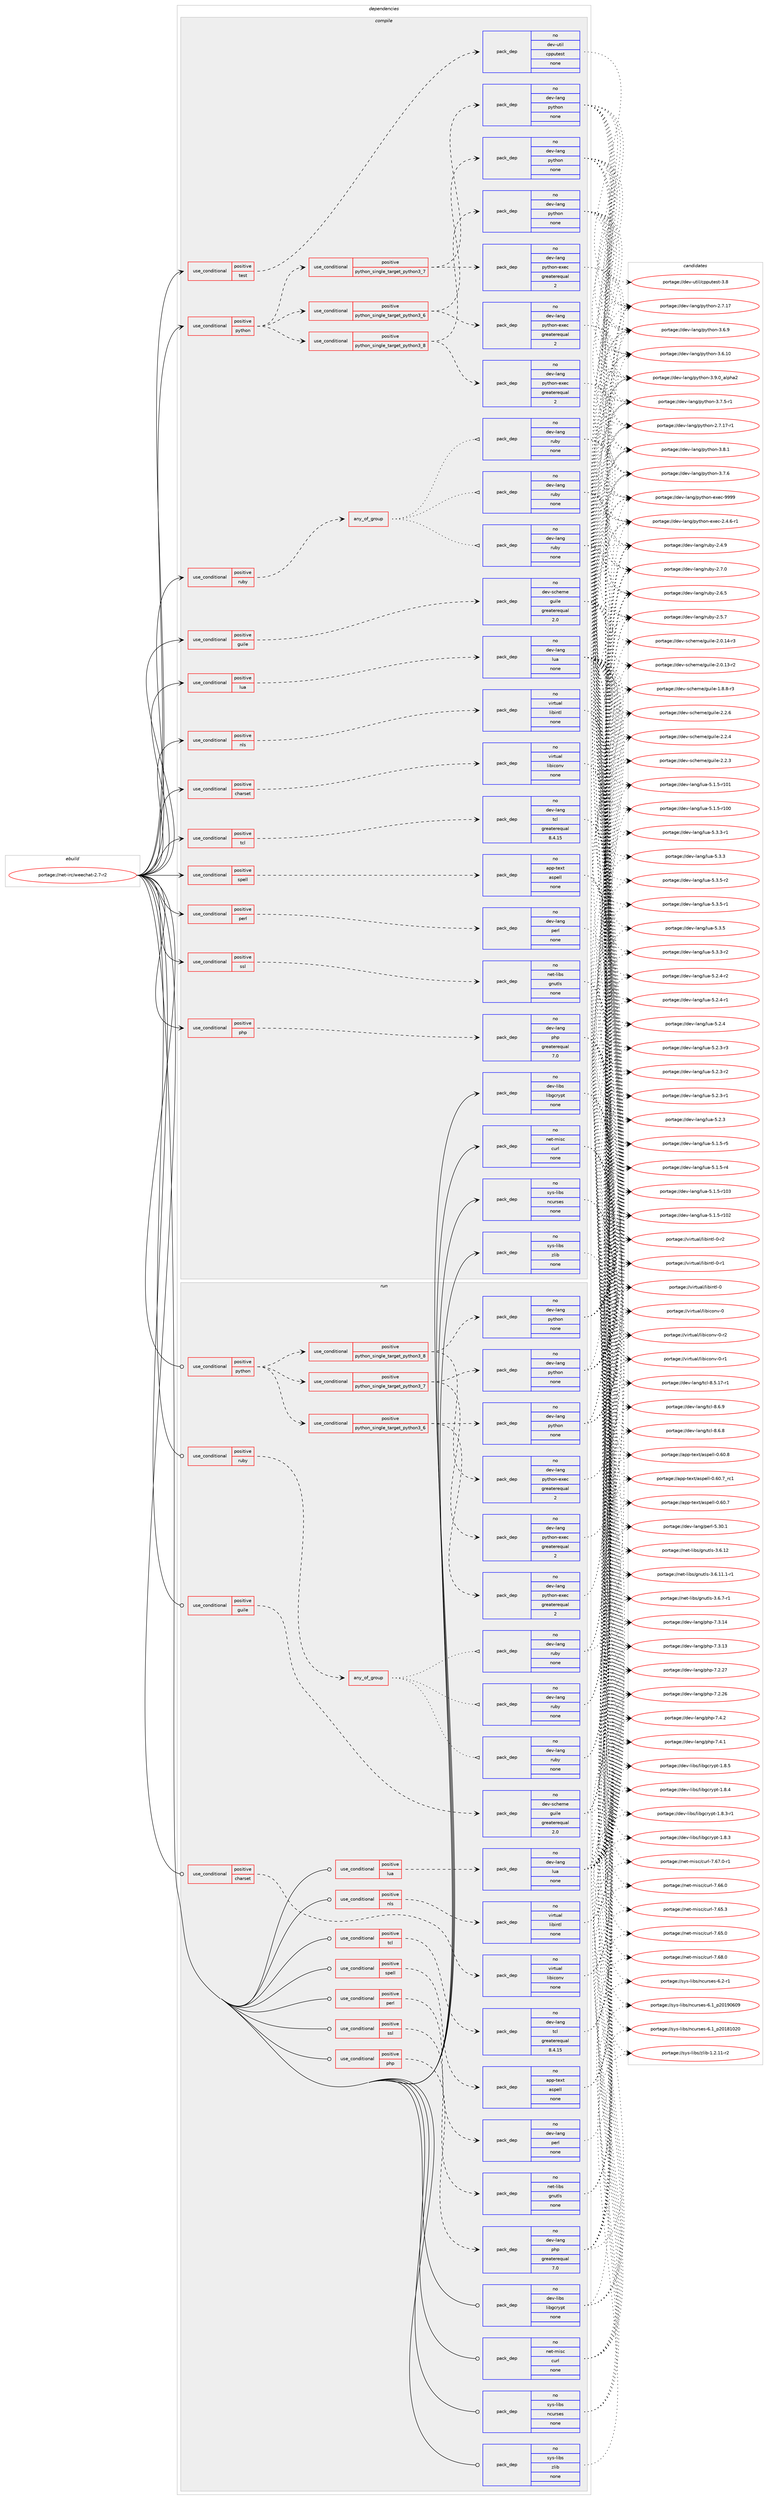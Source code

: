 digraph prolog {

# *************
# Graph options
# *************

newrank=true;
concentrate=true;
compound=true;
graph [rankdir=LR,fontname=Helvetica,fontsize=10,ranksep=1.5];#, ranksep=2.5, nodesep=0.2];
edge  [arrowhead=vee];
node  [fontname=Helvetica,fontsize=10];

# **********
# The ebuild
# **********

subgraph cluster_leftcol {
color=gray;
rank=same;
label=<<i>ebuild</i>>;
id [label="portage://net-irc/weechat-2.7-r2", color=red, width=4, href="../net-irc/weechat-2.7-r2.svg"];
}

# ****************
# The dependencies
# ****************

subgraph cluster_midcol {
color=gray;
label=<<i>dependencies</i>>;
subgraph cluster_compile {
fillcolor="#eeeeee";
style=filled;
label=<<i>compile</i>>;
subgraph cond29364 {
dependency136294 [label=<<TABLE BORDER="0" CELLBORDER="1" CELLSPACING="0" CELLPADDING="4"><TR><TD ROWSPAN="3" CELLPADDING="10">use_conditional</TD></TR><TR><TD>positive</TD></TR><TR><TD>charset</TD></TR></TABLE>>, shape=none, color=red];
subgraph pack104644 {
dependency136295 [label=<<TABLE BORDER="0" CELLBORDER="1" CELLSPACING="0" CELLPADDING="4" WIDTH="220"><TR><TD ROWSPAN="6" CELLPADDING="30">pack_dep</TD></TR><TR><TD WIDTH="110">no</TD></TR><TR><TD>virtual</TD></TR><TR><TD>libiconv</TD></TR><TR><TD>none</TD></TR><TR><TD></TD></TR></TABLE>>, shape=none, color=blue];
}
dependency136294:e -> dependency136295:w [weight=20,style="dashed",arrowhead="vee"];
}
id:e -> dependency136294:w [weight=20,style="solid",arrowhead="vee"];
subgraph cond29365 {
dependency136296 [label=<<TABLE BORDER="0" CELLBORDER="1" CELLSPACING="0" CELLPADDING="4"><TR><TD ROWSPAN="3" CELLPADDING="10">use_conditional</TD></TR><TR><TD>positive</TD></TR><TR><TD>guile</TD></TR></TABLE>>, shape=none, color=red];
subgraph pack104645 {
dependency136297 [label=<<TABLE BORDER="0" CELLBORDER="1" CELLSPACING="0" CELLPADDING="4" WIDTH="220"><TR><TD ROWSPAN="6" CELLPADDING="30">pack_dep</TD></TR><TR><TD WIDTH="110">no</TD></TR><TR><TD>dev-scheme</TD></TR><TR><TD>guile</TD></TR><TR><TD>greaterequal</TD></TR><TR><TD>2.0</TD></TR></TABLE>>, shape=none, color=blue];
}
dependency136296:e -> dependency136297:w [weight=20,style="dashed",arrowhead="vee"];
}
id:e -> dependency136296:w [weight=20,style="solid",arrowhead="vee"];
subgraph cond29366 {
dependency136298 [label=<<TABLE BORDER="0" CELLBORDER="1" CELLSPACING="0" CELLPADDING="4"><TR><TD ROWSPAN="3" CELLPADDING="10">use_conditional</TD></TR><TR><TD>positive</TD></TR><TR><TD>lua</TD></TR></TABLE>>, shape=none, color=red];
subgraph pack104646 {
dependency136299 [label=<<TABLE BORDER="0" CELLBORDER="1" CELLSPACING="0" CELLPADDING="4" WIDTH="220"><TR><TD ROWSPAN="6" CELLPADDING="30">pack_dep</TD></TR><TR><TD WIDTH="110">no</TD></TR><TR><TD>dev-lang</TD></TR><TR><TD>lua</TD></TR><TR><TD>none</TD></TR><TR><TD></TD></TR></TABLE>>, shape=none, color=blue];
}
dependency136298:e -> dependency136299:w [weight=20,style="dashed",arrowhead="vee"];
}
id:e -> dependency136298:w [weight=20,style="solid",arrowhead="vee"];
subgraph cond29367 {
dependency136300 [label=<<TABLE BORDER="0" CELLBORDER="1" CELLSPACING="0" CELLPADDING="4"><TR><TD ROWSPAN="3" CELLPADDING="10">use_conditional</TD></TR><TR><TD>positive</TD></TR><TR><TD>nls</TD></TR></TABLE>>, shape=none, color=red];
subgraph pack104647 {
dependency136301 [label=<<TABLE BORDER="0" CELLBORDER="1" CELLSPACING="0" CELLPADDING="4" WIDTH="220"><TR><TD ROWSPAN="6" CELLPADDING="30">pack_dep</TD></TR><TR><TD WIDTH="110">no</TD></TR><TR><TD>virtual</TD></TR><TR><TD>libintl</TD></TR><TR><TD>none</TD></TR><TR><TD></TD></TR></TABLE>>, shape=none, color=blue];
}
dependency136300:e -> dependency136301:w [weight=20,style="dashed",arrowhead="vee"];
}
id:e -> dependency136300:w [weight=20,style="solid",arrowhead="vee"];
subgraph cond29368 {
dependency136302 [label=<<TABLE BORDER="0" CELLBORDER="1" CELLSPACING="0" CELLPADDING="4"><TR><TD ROWSPAN="3" CELLPADDING="10">use_conditional</TD></TR><TR><TD>positive</TD></TR><TR><TD>perl</TD></TR></TABLE>>, shape=none, color=red];
subgraph pack104648 {
dependency136303 [label=<<TABLE BORDER="0" CELLBORDER="1" CELLSPACING="0" CELLPADDING="4" WIDTH="220"><TR><TD ROWSPAN="6" CELLPADDING="30">pack_dep</TD></TR><TR><TD WIDTH="110">no</TD></TR><TR><TD>dev-lang</TD></TR><TR><TD>perl</TD></TR><TR><TD>none</TD></TR><TR><TD></TD></TR></TABLE>>, shape=none, color=blue];
}
dependency136302:e -> dependency136303:w [weight=20,style="dashed",arrowhead="vee"];
}
id:e -> dependency136302:w [weight=20,style="solid",arrowhead="vee"];
subgraph cond29369 {
dependency136304 [label=<<TABLE BORDER="0" CELLBORDER="1" CELLSPACING="0" CELLPADDING="4"><TR><TD ROWSPAN="3" CELLPADDING="10">use_conditional</TD></TR><TR><TD>positive</TD></TR><TR><TD>php</TD></TR></TABLE>>, shape=none, color=red];
subgraph pack104649 {
dependency136305 [label=<<TABLE BORDER="0" CELLBORDER="1" CELLSPACING="0" CELLPADDING="4" WIDTH="220"><TR><TD ROWSPAN="6" CELLPADDING="30">pack_dep</TD></TR><TR><TD WIDTH="110">no</TD></TR><TR><TD>dev-lang</TD></TR><TR><TD>php</TD></TR><TR><TD>greaterequal</TD></TR><TR><TD>7.0</TD></TR></TABLE>>, shape=none, color=blue];
}
dependency136304:e -> dependency136305:w [weight=20,style="dashed",arrowhead="vee"];
}
id:e -> dependency136304:w [weight=20,style="solid",arrowhead="vee"];
subgraph cond29370 {
dependency136306 [label=<<TABLE BORDER="0" CELLBORDER="1" CELLSPACING="0" CELLPADDING="4"><TR><TD ROWSPAN="3" CELLPADDING="10">use_conditional</TD></TR><TR><TD>positive</TD></TR><TR><TD>python</TD></TR></TABLE>>, shape=none, color=red];
subgraph cond29371 {
dependency136307 [label=<<TABLE BORDER="0" CELLBORDER="1" CELLSPACING="0" CELLPADDING="4"><TR><TD ROWSPAN="3" CELLPADDING="10">use_conditional</TD></TR><TR><TD>positive</TD></TR><TR><TD>python_single_target_python3_6</TD></TR></TABLE>>, shape=none, color=red];
subgraph pack104650 {
dependency136308 [label=<<TABLE BORDER="0" CELLBORDER="1" CELLSPACING="0" CELLPADDING="4" WIDTH="220"><TR><TD ROWSPAN="6" CELLPADDING="30">pack_dep</TD></TR><TR><TD WIDTH="110">no</TD></TR><TR><TD>dev-lang</TD></TR><TR><TD>python</TD></TR><TR><TD>none</TD></TR><TR><TD></TD></TR></TABLE>>, shape=none, color=blue];
}
dependency136307:e -> dependency136308:w [weight=20,style="dashed",arrowhead="vee"];
subgraph pack104651 {
dependency136309 [label=<<TABLE BORDER="0" CELLBORDER="1" CELLSPACING="0" CELLPADDING="4" WIDTH="220"><TR><TD ROWSPAN="6" CELLPADDING="30">pack_dep</TD></TR><TR><TD WIDTH="110">no</TD></TR><TR><TD>dev-lang</TD></TR><TR><TD>python-exec</TD></TR><TR><TD>greaterequal</TD></TR><TR><TD>2</TD></TR></TABLE>>, shape=none, color=blue];
}
dependency136307:e -> dependency136309:w [weight=20,style="dashed",arrowhead="vee"];
}
dependency136306:e -> dependency136307:w [weight=20,style="dashed",arrowhead="vee"];
subgraph cond29372 {
dependency136310 [label=<<TABLE BORDER="0" CELLBORDER="1" CELLSPACING="0" CELLPADDING="4"><TR><TD ROWSPAN="3" CELLPADDING="10">use_conditional</TD></TR><TR><TD>positive</TD></TR><TR><TD>python_single_target_python3_7</TD></TR></TABLE>>, shape=none, color=red];
subgraph pack104652 {
dependency136311 [label=<<TABLE BORDER="0" CELLBORDER="1" CELLSPACING="0" CELLPADDING="4" WIDTH="220"><TR><TD ROWSPAN="6" CELLPADDING="30">pack_dep</TD></TR><TR><TD WIDTH="110">no</TD></TR><TR><TD>dev-lang</TD></TR><TR><TD>python</TD></TR><TR><TD>none</TD></TR><TR><TD></TD></TR></TABLE>>, shape=none, color=blue];
}
dependency136310:e -> dependency136311:w [weight=20,style="dashed",arrowhead="vee"];
subgraph pack104653 {
dependency136312 [label=<<TABLE BORDER="0" CELLBORDER="1" CELLSPACING="0" CELLPADDING="4" WIDTH="220"><TR><TD ROWSPAN="6" CELLPADDING="30">pack_dep</TD></TR><TR><TD WIDTH="110">no</TD></TR><TR><TD>dev-lang</TD></TR><TR><TD>python-exec</TD></TR><TR><TD>greaterequal</TD></TR><TR><TD>2</TD></TR></TABLE>>, shape=none, color=blue];
}
dependency136310:e -> dependency136312:w [weight=20,style="dashed",arrowhead="vee"];
}
dependency136306:e -> dependency136310:w [weight=20,style="dashed",arrowhead="vee"];
subgraph cond29373 {
dependency136313 [label=<<TABLE BORDER="0" CELLBORDER="1" CELLSPACING="0" CELLPADDING="4"><TR><TD ROWSPAN="3" CELLPADDING="10">use_conditional</TD></TR><TR><TD>positive</TD></TR><TR><TD>python_single_target_python3_8</TD></TR></TABLE>>, shape=none, color=red];
subgraph pack104654 {
dependency136314 [label=<<TABLE BORDER="0" CELLBORDER="1" CELLSPACING="0" CELLPADDING="4" WIDTH="220"><TR><TD ROWSPAN="6" CELLPADDING="30">pack_dep</TD></TR><TR><TD WIDTH="110">no</TD></TR><TR><TD>dev-lang</TD></TR><TR><TD>python</TD></TR><TR><TD>none</TD></TR><TR><TD></TD></TR></TABLE>>, shape=none, color=blue];
}
dependency136313:e -> dependency136314:w [weight=20,style="dashed",arrowhead="vee"];
subgraph pack104655 {
dependency136315 [label=<<TABLE BORDER="0" CELLBORDER="1" CELLSPACING="0" CELLPADDING="4" WIDTH="220"><TR><TD ROWSPAN="6" CELLPADDING="30">pack_dep</TD></TR><TR><TD WIDTH="110">no</TD></TR><TR><TD>dev-lang</TD></TR><TR><TD>python-exec</TD></TR><TR><TD>greaterequal</TD></TR><TR><TD>2</TD></TR></TABLE>>, shape=none, color=blue];
}
dependency136313:e -> dependency136315:w [weight=20,style="dashed",arrowhead="vee"];
}
dependency136306:e -> dependency136313:w [weight=20,style="dashed",arrowhead="vee"];
}
id:e -> dependency136306:w [weight=20,style="solid",arrowhead="vee"];
subgraph cond29374 {
dependency136316 [label=<<TABLE BORDER="0" CELLBORDER="1" CELLSPACING="0" CELLPADDING="4"><TR><TD ROWSPAN="3" CELLPADDING="10">use_conditional</TD></TR><TR><TD>positive</TD></TR><TR><TD>ruby</TD></TR></TABLE>>, shape=none, color=red];
subgraph any2146 {
dependency136317 [label=<<TABLE BORDER="0" CELLBORDER="1" CELLSPACING="0" CELLPADDING="4"><TR><TD CELLPADDING="10">any_of_group</TD></TR></TABLE>>, shape=none, color=red];subgraph pack104656 {
dependency136318 [label=<<TABLE BORDER="0" CELLBORDER="1" CELLSPACING="0" CELLPADDING="4" WIDTH="220"><TR><TD ROWSPAN="6" CELLPADDING="30">pack_dep</TD></TR><TR><TD WIDTH="110">no</TD></TR><TR><TD>dev-lang</TD></TR><TR><TD>ruby</TD></TR><TR><TD>none</TD></TR><TR><TD></TD></TR></TABLE>>, shape=none, color=blue];
}
dependency136317:e -> dependency136318:w [weight=20,style="dotted",arrowhead="oinv"];
subgraph pack104657 {
dependency136319 [label=<<TABLE BORDER="0" CELLBORDER="1" CELLSPACING="0" CELLPADDING="4" WIDTH="220"><TR><TD ROWSPAN="6" CELLPADDING="30">pack_dep</TD></TR><TR><TD WIDTH="110">no</TD></TR><TR><TD>dev-lang</TD></TR><TR><TD>ruby</TD></TR><TR><TD>none</TD></TR><TR><TD></TD></TR></TABLE>>, shape=none, color=blue];
}
dependency136317:e -> dependency136319:w [weight=20,style="dotted",arrowhead="oinv"];
subgraph pack104658 {
dependency136320 [label=<<TABLE BORDER="0" CELLBORDER="1" CELLSPACING="0" CELLPADDING="4" WIDTH="220"><TR><TD ROWSPAN="6" CELLPADDING="30">pack_dep</TD></TR><TR><TD WIDTH="110">no</TD></TR><TR><TD>dev-lang</TD></TR><TR><TD>ruby</TD></TR><TR><TD>none</TD></TR><TR><TD></TD></TR></TABLE>>, shape=none, color=blue];
}
dependency136317:e -> dependency136320:w [weight=20,style="dotted",arrowhead="oinv"];
}
dependency136316:e -> dependency136317:w [weight=20,style="dashed",arrowhead="vee"];
}
id:e -> dependency136316:w [weight=20,style="solid",arrowhead="vee"];
subgraph cond29375 {
dependency136321 [label=<<TABLE BORDER="0" CELLBORDER="1" CELLSPACING="0" CELLPADDING="4"><TR><TD ROWSPAN="3" CELLPADDING="10">use_conditional</TD></TR><TR><TD>positive</TD></TR><TR><TD>spell</TD></TR></TABLE>>, shape=none, color=red];
subgraph pack104659 {
dependency136322 [label=<<TABLE BORDER="0" CELLBORDER="1" CELLSPACING="0" CELLPADDING="4" WIDTH="220"><TR><TD ROWSPAN="6" CELLPADDING="30">pack_dep</TD></TR><TR><TD WIDTH="110">no</TD></TR><TR><TD>app-text</TD></TR><TR><TD>aspell</TD></TR><TR><TD>none</TD></TR><TR><TD></TD></TR></TABLE>>, shape=none, color=blue];
}
dependency136321:e -> dependency136322:w [weight=20,style="dashed",arrowhead="vee"];
}
id:e -> dependency136321:w [weight=20,style="solid",arrowhead="vee"];
subgraph cond29376 {
dependency136323 [label=<<TABLE BORDER="0" CELLBORDER="1" CELLSPACING="0" CELLPADDING="4"><TR><TD ROWSPAN="3" CELLPADDING="10">use_conditional</TD></TR><TR><TD>positive</TD></TR><TR><TD>ssl</TD></TR></TABLE>>, shape=none, color=red];
subgraph pack104660 {
dependency136324 [label=<<TABLE BORDER="0" CELLBORDER="1" CELLSPACING="0" CELLPADDING="4" WIDTH="220"><TR><TD ROWSPAN="6" CELLPADDING="30">pack_dep</TD></TR><TR><TD WIDTH="110">no</TD></TR><TR><TD>net-libs</TD></TR><TR><TD>gnutls</TD></TR><TR><TD>none</TD></TR><TR><TD></TD></TR></TABLE>>, shape=none, color=blue];
}
dependency136323:e -> dependency136324:w [weight=20,style="dashed",arrowhead="vee"];
}
id:e -> dependency136323:w [weight=20,style="solid",arrowhead="vee"];
subgraph cond29377 {
dependency136325 [label=<<TABLE BORDER="0" CELLBORDER="1" CELLSPACING="0" CELLPADDING="4"><TR><TD ROWSPAN="3" CELLPADDING="10">use_conditional</TD></TR><TR><TD>positive</TD></TR><TR><TD>tcl</TD></TR></TABLE>>, shape=none, color=red];
subgraph pack104661 {
dependency136326 [label=<<TABLE BORDER="0" CELLBORDER="1" CELLSPACING="0" CELLPADDING="4" WIDTH="220"><TR><TD ROWSPAN="6" CELLPADDING="30">pack_dep</TD></TR><TR><TD WIDTH="110">no</TD></TR><TR><TD>dev-lang</TD></TR><TR><TD>tcl</TD></TR><TR><TD>greaterequal</TD></TR><TR><TD>8.4.15</TD></TR></TABLE>>, shape=none, color=blue];
}
dependency136325:e -> dependency136326:w [weight=20,style="dashed",arrowhead="vee"];
}
id:e -> dependency136325:w [weight=20,style="solid",arrowhead="vee"];
subgraph cond29378 {
dependency136327 [label=<<TABLE BORDER="0" CELLBORDER="1" CELLSPACING="0" CELLPADDING="4"><TR><TD ROWSPAN="3" CELLPADDING="10">use_conditional</TD></TR><TR><TD>positive</TD></TR><TR><TD>test</TD></TR></TABLE>>, shape=none, color=red];
subgraph pack104662 {
dependency136328 [label=<<TABLE BORDER="0" CELLBORDER="1" CELLSPACING="0" CELLPADDING="4" WIDTH="220"><TR><TD ROWSPAN="6" CELLPADDING="30">pack_dep</TD></TR><TR><TD WIDTH="110">no</TD></TR><TR><TD>dev-util</TD></TR><TR><TD>cpputest</TD></TR><TR><TD>none</TD></TR><TR><TD></TD></TR></TABLE>>, shape=none, color=blue];
}
dependency136327:e -> dependency136328:w [weight=20,style="dashed",arrowhead="vee"];
}
id:e -> dependency136327:w [weight=20,style="solid",arrowhead="vee"];
subgraph pack104663 {
dependency136329 [label=<<TABLE BORDER="0" CELLBORDER="1" CELLSPACING="0" CELLPADDING="4" WIDTH="220"><TR><TD ROWSPAN="6" CELLPADDING="30">pack_dep</TD></TR><TR><TD WIDTH="110">no</TD></TR><TR><TD>dev-libs</TD></TR><TR><TD>libgcrypt</TD></TR><TR><TD>none</TD></TR><TR><TD></TD></TR></TABLE>>, shape=none, color=blue];
}
id:e -> dependency136329:w [weight=20,style="solid",arrowhead="vee"];
subgraph pack104664 {
dependency136330 [label=<<TABLE BORDER="0" CELLBORDER="1" CELLSPACING="0" CELLPADDING="4" WIDTH="220"><TR><TD ROWSPAN="6" CELLPADDING="30">pack_dep</TD></TR><TR><TD WIDTH="110">no</TD></TR><TR><TD>net-misc</TD></TR><TR><TD>curl</TD></TR><TR><TD>none</TD></TR><TR><TD></TD></TR></TABLE>>, shape=none, color=blue];
}
id:e -> dependency136330:w [weight=20,style="solid",arrowhead="vee"];
subgraph pack104665 {
dependency136331 [label=<<TABLE BORDER="0" CELLBORDER="1" CELLSPACING="0" CELLPADDING="4" WIDTH="220"><TR><TD ROWSPAN="6" CELLPADDING="30">pack_dep</TD></TR><TR><TD WIDTH="110">no</TD></TR><TR><TD>sys-libs</TD></TR><TR><TD>ncurses</TD></TR><TR><TD>none</TD></TR><TR><TD></TD></TR></TABLE>>, shape=none, color=blue];
}
id:e -> dependency136331:w [weight=20,style="solid",arrowhead="vee"];
subgraph pack104666 {
dependency136332 [label=<<TABLE BORDER="0" CELLBORDER="1" CELLSPACING="0" CELLPADDING="4" WIDTH="220"><TR><TD ROWSPAN="6" CELLPADDING="30">pack_dep</TD></TR><TR><TD WIDTH="110">no</TD></TR><TR><TD>sys-libs</TD></TR><TR><TD>zlib</TD></TR><TR><TD>none</TD></TR><TR><TD></TD></TR></TABLE>>, shape=none, color=blue];
}
id:e -> dependency136332:w [weight=20,style="solid",arrowhead="vee"];
}
subgraph cluster_compileandrun {
fillcolor="#eeeeee";
style=filled;
label=<<i>compile and run</i>>;
}
subgraph cluster_run {
fillcolor="#eeeeee";
style=filled;
label=<<i>run</i>>;
subgraph cond29379 {
dependency136333 [label=<<TABLE BORDER="0" CELLBORDER="1" CELLSPACING="0" CELLPADDING="4"><TR><TD ROWSPAN="3" CELLPADDING="10">use_conditional</TD></TR><TR><TD>positive</TD></TR><TR><TD>charset</TD></TR></TABLE>>, shape=none, color=red];
subgraph pack104667 {
dependency136334 [label=<<TABLE BORDER="0" CELLBORDER="1" CELLSPACING="0" CELLPADDING="4" WIDTH="220"><TR><TD ROWSPAN="6" CELLPADDING="30">pack_dep</TD></TR><TR><TD WIDTH="110">no</TD></TR><TR><TD>virtual</TD></TR><TR><TD>libiconv</TD></TR><TR><TD>none</TD></TR><TR><TD></TD></TR></TABLE>>, shape=none, color=blue];
}
dependency136333:e -> dependency136334:w [weight=20,style="dashed",arrowhead="vee"];
}
id:e -> dependency136333:w [weight=20,style="solid",arrowhead="odot"];
subgraph cond29380 {
dependency136335 [label=<<TABLE BORDER="0" CELLBORDER="1" CELLSPACING="0" CELLPADDING="4"><TR><TD ROWSPAN="3" CELLPADDING="10">use_conditional</TD></TR><TR><TD>positive</TD></TR><TR><TD>guile</TD></TR></TABLE>>, shape=none, color=red];
subgraph pack104668 {
dependency136336 [label=<<TABLE BORDER="0" CELLBORDER="1" CELLSPACING="0" CELLPADDING="4" WIDTH="220"><TR><TD ROWSPAN="6" CELLPADDING="30">pack_dep</TD></TR><TR><TD WIDTH="110">no</TD></TR><TR><TD>dev-scheme</TD></TR><TR><TD>guile</TD></TR><TR><TD>greaterequal</TD></TR><TR><TD>2.0</TD></TR></TABLE>>, shape=none, color=blue];
}
dependency136335:e -> dependency136336:w [weight=20,style="dashed",arrowhead="vee"];
}
id:e -> dependency136335:w [weight=20,style="solid",arrowhead="odot"];
subgraph cond29381 {
dependency136337 [label=<<TABLE BORDER="0" CELLBORDER="1" CELLSPACING="0" CELLPADDING="4"><TR><TD ROWSPAN="3" CELLPADDING="10">use_conditional</TD></TR><TR><TD>positive</TD></TR><TR><TD>lua</TD></TR></TABLE>>, shape=none, color=red];
subgraph pack104669 {
dependency136338 [label=<<TABLE BORDER="0" CELLBORDER="1" CELLSPACING="0" CELLPADDING="4" WIDTH="220"><TR><TD ROWSPAN="6" CELLPADDING="30">pack_dep</TD></TR><TR><TD WIDTH="110">no</TD></TR><TR><TD>dev-lang</TD></TR><TR><TD>lua</TD></TR><TR><TD>none</TD></TR><TR><TD></TD></TR></TABLE>>, shape=none, color=blue];
}
dependency136337:e -> dependency136338:w [weight=20,style="dashed",arrowhead="vee"];
}
id:e -> dependency136337:w [weight=20,style="solid",arrowhead="odot"];
subgraph cond29382 {
dependency136339 [label=<<TABLE BORDER="0" CELLBORDER="1" CELLSPACING="0" CELLPADDING="4"><TR><TD ROWSPAN="3" CELLPADDING="10">use_conditional</TD></TR><TR><TD>positive</TD></TR><TR><TD>nls</TD></TR></TABLE>>, shape=none, color=red];
subgraph pack104670 {
dependency136340 [label=<<TABLE BORDER="0" CELLBORDER="1" CELLSPACING="0" CELLPADDING="4" WIDTH="220"><TR><TD ROWSPAN="6" CELLPADDING="30">pack_dep</TD></TR><TR><TD WIDTH="110">no</TD></TR><TR><TD>virtual</TD></TR><TR><TD>libintl</TD></TR><TR><TD>none</TD></TR><TR><TD></TD></TR></TABLE>>, shape=none, color=blue];
}
dependency136339:e -> dependency136340:w [weight=20,style="dashed",arrowhead="vee"];
}
id:e -> dependency136339:w [weight=20,style="solid",arrowhead="odot"];
subgraph cond29383 {
dependency136341 [label=<<TABLE BORDER="0" CELLBORDER="1" CELLSPACING="0" CELLPADDING="4"><TR><TD ROWSPAN="3" CELLPADDING="10">use_conditional</TD></TR><TR><TD>positive</TD></TR><TR><TD>perl</TD></TR></TABLE>>, shape=none, color=red];
subgraph pack104671 {
dependency136342 [label=<<TABLE BORDER="0" CELLBORDER="1" CELLSPACING="0" CELLPADDING="4" WIDTH="220"><TR><TD ROWSPAN="6" CELLPADDING="30">pack_dep</TD></TR><TR><TD WIDTH="110">no</TD></TR><TR><TD>dev-lang</TD></TR><TR><TD>perl</TD></TR><TR><TD>none</TD></TR><TR><TD></TD></TR></TABLE>>, shape=none, color=blue];
}
dependency136341:e -> dependency136342:w [weight=20,style="dashed",arrowhead="vee"];
}
id:e -> dependency136341:w [weight=20,style="solid",arrowhead="odot"];
subgraph cond29384 {
dependency136343 [label=<<TABLE BORDER="0" CELLBORDER="1" CELLSPACING="0" CELLPADDING="4"><TR><TD ROWSPAN="3" CELLPADDING="10">use_conditional</TD></TR><TR><TD>positive</TD></TR><TR><TD>php</TD></TR></TABLE>>, shape=none, color=red];
subgraph pack104672 {
dependency136344 [label=<<TABLE BORDER="0" CELLBORDER="1" CELLSPACING="0" CELLPADDING="4" WIDTH="220"><TR><TD ROWSPAN="6" CELLPADDING="30">pack_dep</TD></TR><TR><TD WIDTH="110">no</TD></TR><TR><TD>dev-lang</TD></TR><TR><TD>php</TD></TR><TR><TD>greaterequal</TD></TR><TR><TD>7.0</TD></TR></TABLE>>, shape=none, color=blue];
}
dependency136343:e -> dependency136344:w [weight=20,style="dashed",arrowhead="vee"];
}
id:e -> dependency136343:w [weight=20,style="solid",arrowhead="odot"];
subgraph cond29385 {
dependency136345 [label=<<TABLE BORDER="0" CELLBORDER="1" CELLSPACING="0" CELLPADDING="4"><TR><TD ROWSPAN="3" CELLPADDING="10">use_conditional</TD></TR><TR><TD>positive</TD></TR><TR><TD>python</TD></TR></TABLE>>, shape=none, color=red];
subgraph cond29386 {
dependency136346 [label=<<TABLE BORDER="0" CELLBORDER="1" CELLSPACING="0" CELLPADDING="4"><TR><TD ROWSPAN="3" CELLPADDING="10">use_conditional</TD></TR><TR><TD>positive</TD></TR><TR><TD>python_single_target_python3_6</TD></TR></TABLE>>, shape=none, color=red];
subgraph pack104673 {
dependency136347 [label=<<TABLE BORDER="0" CELLBORDER="1" CELLSPACING="0" CELLPADDING="4" WIDTH="220"><TR><TD ROWSPAN="6" CELLPADDING="30">pack_dep</TD></TR><TR><TD WIDTH="110">no</TD></TR><TR><TD>dev-lang</TD></TR><TR><TD>python</TD></TR><TR><TD>none</TD></TR><TR><TD></TD></TR></TABLE>>, shape=none, color=blue];
}
dependency136346:e -> dependency136347:w [weight=20,style="dashed",arrowhead="vee"];
subgraph pack104674 {
dependency136348 [label=<<TABLE BORDER="0" CELLBORDER="1" CELLSPACING="0" CELLPADDING="4" WIDTH="220"><TR><TD ROWSPAN="6" CELLPADDING="30">pack_dep</TD></TR><TR><TD WIDTH="110">no</TD></TR><TR><TD>dev-lang</TD></TR><TR><TD>python-exec</TD></TR><TR><TD>greaterequal</TD></TR><TR><TD>2</TD></TR></TABLE>>, shape=none, color=blue];
}
dependency136346:e -> dependency136348:w [weight=20,style="dashed",arrowhead="vee"];
}
dependency136345:e -> dependency136346:w [weight=20,style="dashed",arrowhead="vee"];
subgraph cond29387 {
dependency136349 [label=<<TABLE BORDER="0" CELLBORDER="1" CELLSPACING="0" CELLPADDING="4"><TR><TD ROWSPAN="3" CELLPADDING="10">use_conditional</TD></TR><TR><TD>positive</TD></TR><TR><TD>python_single_target_python3_7</TD></TR></TABLE>>, shape=none, color=red];
subgraph pack104675 {
dependency136350 [label=<<TABLE BORDER="0" CELLBORDER="1" CELLSPACING="0" CELLPADDING="4" WIDTH="220"><TR><TD ROWSPAN="6" CELLPADDING="30">pack_dep</TD></TR><TR><TD WIDTH="110">no</TD></TR><TR><TD>dev-lang</TD></TR><TR><TD>python</TD></TR><TR><TD>none</TD></TR><TR><TD></TD></TR></TABLE>>, shape=none, color=blue];
}
dependency136349:e -> dependency136350:w [weight=20,style="dashed",arrowhead="vee"];
subgraph pack104676 {
dependency136351 [label=<<TABLE BORDER="0" CELLBORDER="1" CELLSPACING="0" CELLPADDING="4" WIDTH="220"><TR><TD ROWSPAN="6" CELLPADDING="30">pack_dep</TD></TR><TR><TD WIDTH="110">no</TD></TR><TR><TD>dev-lang</TD></TR><TR><TD>python-exec</TD></TR><TR><TD>greaterequal</TD></TR><TR><TD>2</TD></TR></TABLE>>, shape=none, color=blue];
}
dependency136349:e -> dependency136351:w [weight=20,style="dashed",arrowhead="vee"];
}
dependency136345:e -> dependency136349:w [weight=20,style="dashed",arrowhead="vee"];
subgraph cond29388 {
dependency136352 [label=<<TABLE BORDER="0" CELLBORDER="1" CELLSPACING="0" CELLPADDING="4"><TR><TD ROWSPAN="3" CELLPADDING="10">use_conditional</TD></TR><TR><TD>positive</TD></TR><TR><TD>python_single_target_python3_8</TD></TR></TABLE>>, shape=none, color=red];
subgraph pack104677 {
dependency136353 [label=<<TABLE BORDER="0" CELLBORDER="1" CELLSPACING="0" CELLPADDING="4" WIDTH="220"><TR><TD ROWSPAN="6" CELLPADDING="30">pack_dep</TD></TR><TR><TD WIDTH="110">no</TD></TR><TR><TD>dev-lang</TD></TR><TR><TD>python</TD></TR><TR><TD>none</TD></TR><TR><TD></TD></TR></TABLE>>, shape=none, color=blue];
}
dependency136352:e -> dependency136353:w [weight=20,style="dashed",arrowhead="vee"];
subgraph pack104678 {
dependency136354 [label=<<TABLE BORDER="0" CELLBORDER="1" CELLSPACING="0" CELLPADDING="4" WIDTH="220"><TR><TD ROWSPAN="6" CELLPADDING="30">pack_dep</TD></TR><TR><TD WIDTH="110">no</TD></TR><TR><TD>dev-lang</TD></TR><TR><TD>python-exec</TD></TR><TR><TD>greaterequal</TD></TR><TR><TD>2</TD></TR></TABLE>>, shape=none, color=blue];
}
dependency136352:e -> dependency136354:w [weight=20,style="dashed",arrowhead="vee"];
}
dependency136345:e -> dependency136352:w [weight=20,style="dashed",arrowhead="vee"];
}
id:e -> dependency136345:w [weight=20,style="solid",arrowhead="odot"];
subgraph cond29389 {
dependency136355 [label=<<TABLE BORDER="0" CELLBORDER="1" CELLSPACING="0" CELLPADDING="4"><TR><TD ROWSPAN="3" CELLPADDING="10">use_conditional</TD></TR><TR><TD>positive</TD></TR><TR><TD>ruby</TD></TR></TABLE>>, shape=none, color=red];
subgraph any2147 {
dependency136356 [label=<<TABLE BORDER="0" CELLBORDER="1" CELLSPACING="0" CELLPADDING="4"><TR><TD CELLPADDING="10">any_of_group</TD></TR></TABLE>>, shape=none, color=red];subgraph pack104679 {
dependency136357 [label=<<TABLE BORDER="0" CELLBORDER="1" CELLSPACING="0" CELLPADDING="4" WIDTH="220"><TR><TD ROWSPAN="6" CELLPADDING="30">pack_dep</TD></TR><TR><TD WIDTH="110">no</TD></TR><TR><TD>dev-lang</TD></TR><TR><TD>ruby</TD></TR><TR><TD>none</TD></TR><TR><TD></TD></TR></TABLE>>, shape=none, color=blue];
}
dependency136356:e -> dependency136357:w [weight=20,style="dotted",arrowhead="oinv"];
subgraph pack104680 {
dependency136358 [label=<<TABLE BORDER="0" CELLBORDER="1" CELLSPACING="0" CELLPADDING="4" WIDTH="220"><TR><TD ROWSPAN="6" CELLPADDING="30">pack_dep</TD></TR><TR><TD WIDTH="110">no</TD></TR><TR><TD>dev-lang</TD></TR><TR><TD>ruby</TD></TR><TR><TD>none</TD></TR><TR><TD></TD></TR></TABLE>>, shape=none, color=blue];
}
dependency136356:e -> dependency136358:w [weight=20,style="dotted",arrowhead="oinv"];
subgraph pack104681 {
dependency136359 [label=<<TABLE BORDER="0" CELLBORDER="1" CELLSPACING="0" CELLPADDING="4" WIDTH="220"><TR><TD ROWSPAN="6" CELLPADDING="30">pack_dep</TD></TR><TR><TD WIDTH="110">no</TD></TR><TR><TD>dev-lang</TD></TR><TR><TD>ruby</TD></TR><TR><TD>none</TD></TR><TR><TD></TD></TR></TABLE>>, shape=none, color=blue];
}
dependency136356:e -> dependency136359:w [weight=20,style="dotted",arrowhead="oinv"];
}
dependency136355:e -> dependency136356:w [weight=20,style="dashed",arrowhead="vee"];
}
id:e -> dependency136355:w [weight=20,style="solid",arrowhead="odot"];
subgraph cond29390 {
dependency136360 [label=<<TABLE BORDER="0" CELLBORDER="1" CELLSPACING="0" CELLPADDING="4"><TR><TD ROWSPAN="3" CELLPADDING="10">use_conditional</TD></TR><TR><TD>positive</TD></TR><TR><TD>spell</TD></TR></TABLE>>, shape=none, color=red];
subgraph pack104682 {
dependency136361 [label=<<TABLE BORDER="0" CELLBORDER="1" CELLSPACING="0" CELLPADDING="4" WIDTH="220"><TR><TD ROWSPAN="6" CELLPADDING="30">pack_dep</TD></TR><TR><TD WIDTH="110">no</TD></TR><TR><TD>app-text</TD></TR><TR><TD>aspell</TD></TR><TR><TD>none</TD></TR><TR><TD></TD></TR></TABLE>>, shape=none, color=blue];
}
dependency136360:e -> dependency136361:w [weight=20,style="dashed",arrowhead="vee"];
}
id:e -> dependency136360:w [weight=20,style="solid",arrowhead="odot"];
subgraph cond29391 {
dependency136362 [label=<<TABLE BORDER="0" CELLBORDER="1" CELLSPACING="0" CELLPADDING="4"><TR><TD ROWSPAN="3" CELLPADDING="10">use_conditional</TD></TR><TR><TD>positive</TD></TR><TR><TD>ssl</TD></TR></TABLE>>, shape=none, color=red];
subgraph pack104683 {
dependency136363 [label=<<TABLE BORDER="0" CELLBORDER="1" CELLSPACING="0" CELLPADDING="4" WIDTH="220"><TR><TD ROWSPAN="6" CELLPADDING="30">pack_dep</TD></TR><TR><TD WIDTH="110">no</TD></TR><TR><TD>net-libs</TD></TR><TR><TD>gnutls</TD></TR><TR><TD>none</TD></TR><TR><TD></TD></TR></TABLE>>, shape=none, color=blue];
}
dependency136362:e -> dependency136363:w [weight=20,style="dashed",arrowhead="vee"];
}
id:e -> dependency136362:w [weight=20,style="solid",arrowhead="odot"];
subgraph cond29392 {
dependency136364 [label=<<TABLE BORDER="0" CELLBORDER="1" CELLSPACING="0" CELLPADDING="4"><TR><TD ROWSPAN="3" CELLPADDING="10">use_conditional</TD></TR><TR><TD>positive</TD></TR><TR><TD>tcl</TD></TR></TABLE>>, shape=none, color=red];
subgraph pack104684 {
dependency136365 [label=<<TABLE BORDER="0" CELLBORDER="1" CELLSPACING="0" CELLPADDING="4" WIDTH="220"><TR><TD ROWSPAN="6" CELLPADDING="30">pack_dep</TD></TR><TR><TD WIDTH="110">no</TD></TR><TR><TD>dev-lang</TD></TR><TR><TD>tcl</TD></TR><TR><TD>greaterequal</TD></TR><TR><TD>8.4.15</TD></TR></TABLE>>, shape=none, color=blue];
}
dependency136364:e -> dependency136365:w [weight=20,style="dashed",arrowhead="vee"];
}
id:e -> dependency136364:w [weight=20,style="solid",arrowhead="odot"];
subgraph pack104685 {
dependency136366 [label=<<TABLE BORDER="0" CELLBORDER="1" CELLSPACING="0" CELLPADDING="4" WIDTH="220"><TR><TD ROWSPAN="6" CELLPADDING="30">pack_dep</TD></TR><TR><TD WIDTH="110">no</TD></TR><TR><TD>dev-libs</TD></TR><TR><TD>libgcrypt</TD></TR><TR><TD>none</TD></TR><TR><TD></TD></TR></TABLE>>, shape=none, color=blue];
}
id:e -> dependency136366:w [weight=20,style="solid",arrowhead="odot"];
subgraph pack104686 {
dependency136367 [label=<<TABLE BORDER="0" CELLBORDER="1" CELLSPACING="0" CELLPADDING="4" WIDTH="220"><TR><TD ROWSPAN="6" CELLPADDING="30">pack_dep</TD></TR><TR><TD WIDTH="110">no</TD></TR><TR><TD>net-misc</TD></TR><TR><TD>curl</TD></TR><TR><TD>none</TD></TR><TR><TD></TD></TR></TABLE>>, shape=none, color=blue];
}
id:e -> dependency136367:w [weight=20,style="solid",arrowhead="odot"];
subgraph pack104687 {
dependency136368 [label=<<TABLE BORDER="0" CELLBORDER="1" CELLSPACING="0" CELLPADDING="4" WIDTH="220"><TR><TD ROWSPAN="6" CELLPADDING="30">pack_dep</TD></TR><TR><TD WIDTH="110">no</TD></TR><TR><TD>sys-libs</TD></TR><TR><TD>ncurses</TD></TR><TR><TD>none</TD></TR><TR><TD></TD></TR></TABLE>>, shape=none, color=blue];
}
id:e -> dependency136368:w [weight=20,style="solid",arrowhead="odot"];
subgraph pack104688 {
dependency136369 [label=<<TABLE BORDER="0" CELLBORDER="1" CELLSPACING="0" CELLPADDING="4" WIDTH="220"><TR><TD ROWSPAN="6" CELLPADDING="30">pack_dep</TD></TR><TR><TD WIDTH="110">no</TD></TR><TR><TD>sys-libs</TD></TR><TR><TD>zlib</TD></TR><TR><TD>none</TD></TR><TR><TD></TD></TR></TABLE>>, shape=none, color=blue];
}
id:e -> dependency136369:w [weight=20,style="solid",arrowhead="odot"];
}
}

# **************
# The candidates
# **************

subgraph cluster_choices {
rank=same;
color=gray;
label=<<i>candidates</i>>;

subgraph choice104644 {
color=black;
nodesep=1;
choice1181051141161179710847108105981059911111011845484511450 [label="portage://virtual/libiconv-0-r2", color=red, width=4,href="../virtual/libiconv-0-r2.svg"];
choice1181051141161179710847108105981059911111011845484511449 [label="portage://virtual/libiconv-0-r1", color=red, width=4,href="../virtual/libiconv-0-r1.svg"];
choice118105114116117971084710810598105991111101184548 [label="portage://virtual/libiconv-0", color=red, width=4,href="../virtual/libiconv-0.svg"];
dependency136295:e -> choice1181051141161179710847108105981059911111011845484511450:w [style=dotted,weight="100"];
dependency136295:e -> choice1181051141161179710847108105981059911111011845484511449:w [style=dotted,weight="100"];
dependency136295:e -> choice118105114116117971084710810598105991111101184548:w [style=dotted,weight="100"];
}
subgraph choice104645 {
color=black;
nodesep=1;
choice100101118451159910410110910147103117105108101455046504654 [label="portage://dev-scheme/guile-2.2.6", color=red, width=4,href="../dev-scheme/guile-2.2.6.svg"];
choice100101118451159910410110910147103117105108101455046504652 [label="portage://dev-scheme/guile-2.2.4", color=red, width=4,href="../dev-scheme/guile-2.2.4.svg"];
choice100101118451159910410110910147103117105108101455046504651 [label="portage://dev-scheme/guile-2.2.3", color=red, width=4,href="../dev-scheme/guile-2.2.3.svg"];
choice100101118451159910410110910147103117105108101455046484649524511451 [label="portage://dev-scheme/guile-2.0.14-r3", color=red, width=4,href="../dev-scheme/guile-2.0.14-r3.svg"];
choice100101118451159910410110910147103117105108101455046484649514511450 [label="portage://dev-scheme/guile-2.0.13-r2", color=red, width=4,href="../dev-scheme/guile-2.0.13-r2.svg"];
choice1001011184511599104101109101471031171051081014549465646564511451 [label="portage://dev-scheme/guile-1.8.8-r3", color=red, width=4,href="../dev-scheme/guile-1.8.8-r3.svg"];
dependency136297:e -> choice100101118451159910410110910147103117105108101455046504654:w [style=dotted,weight="100"];
dependency136297:e -> choice100101118451159910410110910147103117105108101455046504652:w [style=dotted,weight="100"];
dependency136297:e -> choice100101118451159910410110910147103117105108101455046504651:w [style=dotted,weight="100"];
dependency136297:e -> choice100101118451159910410110910147103117105108101455046484649524511451:w [style=dotted,weight="100"];
dependency136297:e -> choice100101118451159910410110910147103117105108101455046484649514511450:w [style=dotted,weight="100"];
dependency136297:e -> choice1001011184511599104101109101471031171051081014549465646564511451:w [style=dotted,weight="100"];
}
subgraph choice104646 {
color=black;
nodesep=1;
choice100101118451089711010347108117974553465146534511450 [label="portage://dev-lang/lua-5.3.5-r2", color=red, width=4,href="../dev-lang/lua-5.3.5-r2.svg"];
choice100101118451089711010347108117974553465146534511449 [label="portage://dev-lang/lua-5.3.5-r1", color=red, width=4,href="../dev-lang/lua-5.3.5-r1.svg"];
choice10010111845108971101034710811797455346514653 [label="portage://dev-lang/lua-5.3.5", color=red, width=4,href="../dev-lang/lua-5.3.5.svg"];
choice100101118451089711010347108117974553465146514511450 [label="portage://dev-lang/lua-5.3.3-r2", color=red, width=4,href="../dev-lang/lua-5.3.3-r2.svg"];
choice100101118451089711010347108117974553465146514511449 [label="portage://dev-lang/lua-5.3.3-r1", color=red, width=4,href="../dev-lang/lua-5.3.3-r1.svg"];
choice10010111845108971101034710811797455346514651 [label="portage://dev-lang/lua-5.3.3", color=red, width=4,href="../dev-lang/lua-5.3.3.svg"];
choice100101118451089711010347108117974553465046524511450 [label="portage://dev-lang/lua-5.2.4-r2", color=red, width=4,href="../dev-lang/lua-5.2.4-r2.svg"];
choice100101118451089711010347108117974553465046524511449 [label="portage://dev-lang/lua-5.2.4-r1", color=red, width=4,href="../dev-lang/lua-5.2.4-r1.svg"];
choice10010111845108971101034710811797455346504652 [label="portage://dev-lang/lua-5.2.4", color=red, width=4,href="../dev-lang/lua-5.2.4.svg"];
choice100101118451089711010347108117974553465046514511451 [label="portage://dev-lang/lua-5.2.3-r3", color=red, width=4,href="../dev-lang/lua-5.2.3-r3.svg"];
choice100101118451089711010347108117974553465046514511450 [label="portage://dev-lang/lua-5.2.3-r2", color=red, width=4,href="../dev-lang/lua-5.2.3-r2.svg"];
choice100101118451089711010347108117974553465046514511449 [label="portage://dev-lang/lua-5.2.3-r1", color=red, width=4,href="../dev-lang/lua-5.2.3-r1.svg"];
choice10010111845108971101034710811797455346504651 [label="portage://dev-lang/lua-5.2.3", color=red, width=4,href="../dev-lang/lua-5.2.3.svg"];
choice100101118451089711010347108117974553464946534511453 [label="portage://dev-lang/lua-5.1.5-r5", color=red, width=4,href="../dev-lang/lua-5.1.5-r5.svg"];
choice100101118451089711010347108117974553464946534511452 [label="portage://dev-lang/lua-5.1.5-r4", color=red, width=4,href="../dev-lang/lua-5.1.5-r4.svg"];
choice1001011184510897110103471081179745534649465345114494851 [label="portage://dev-lang/lua-5.1.5-r103", color=red, width=4,href="../dev-lang/lua-5.1.5-r103.svg"];
choice1001011184510897110103471081179745534649465345114494850 [label="portage://dev-lang/lua-5.1.5-r102", color=red, width=4,href="../dev-lang/lua-5.1.5-r102.svg"];
choice1001011184510897110103471081179745534649465345114494849 [label="portage://dev-lang/lua-5.1.5-r101", color=red, width=4,href="../dev-lang/lua-5.1.5-r101.svg"];
choice1001011184510897110103471081179745534649465345114494848 [label="portage://dev-lang/lua-5.1.5-r100", color=red, width=4,href="../dev-lang/lua-5.1.5-r100.svg"];
dependency136299:e -> choice100101118451089711010347108117974553465146534511450:w [style=dotted,weight="100"];
dependency136299:e -> choice100101118451089711010347108117974553465146534511449:w [style=dotted,weight="100"];
dependency136299:e -> choice10010111845108971101034710811797455346514653:w [style=dotted,weight="100"];
dependency136299:e -> choice100101118451089711010347108117974553465146514511450:w [style=dotted,weight="100"];
dependency136299:e -> choice100101118451089711010347108117974553465146514511449:w [style=dotted,weight="100"];
dependency136299:e -> choice10010111845108971101034710811797455346514651:w [style=dotted,weight="100"];
dependency136299:e -> choice100101118451089711010347108117974553465046524511450:w [style=dotted,weight="100"];
dependency136299:e -> choice100101118451089711010347108117974553465046524511449:w [style=dotted,weight="100"];
dependency136299:e -> choice10010111845108971101034710811797455346504652:w [style=dotted,weight="100"];
dependency136299:e -> choice100101118451089711010347108117974553465046514511451:w [style=dotted,weight="100"];
dependency136299:e -> choice100101118451089711010347108117974553465046514511450:w [style=dotted,weight="100"];
dependency136299:e -> choice100101118451089711010347108117974553465046514511449:w [style=dotted,weight="100"];
dependency136299:e -> choice10010111845108971101034710811797455346504651:w [style=dotted,weight="100"];
dependency136299:e -> choice100101118451089711010347108117974553464946534511453:w [style=dotted,weight="100"];
dependency136299:e -> choice100101118451089711010347108117974553464946534511452:w [style=dotted,weight="100"];
dependency136299:e -> choice1001011184510897110103471081179745534649465345114494851:w [style=dotted,weight="100"];
dependency136299:e -> choice1001011184510897110103471081179745534649465345114494850:w [style=dotted,weight="100"];
dependency136299:e -> choice1001011184510897110103471081179745534649465345114494849:w [style=dotted,weight="100"];
dependency136299:e -> choice1001011184510897110103471081179745534649465345114494848:w [style=dotted,weight="100"];
}
subgraph choice104647 {
color=black;
nodesep=1;
choice11810511411611797108471081059810511011610845484511450 [label="portage://virtual/libintl-0-r2", color=red, width=4,href="../virtual/libintl-0-r2.svg"];
choice11810511411611797108471081059810511011610845484511449 [label="portage://virtual/libintl-0-r1", color=red, width=4,href="../virtual/libintl-0-r1.svg"];
choice1181051141161179710847108105981051101161084548 [label="portage://virtual/libintl-0", color=red, width=4,href="../virtual/libintl-0.svg"];
dependency136301:e -> choice11810511411611797108471081059810511011610845484511450:w [style=dotted,weight="100"];
dependency136301:e -> choice11810511411611797108471081059810511011610845484511449:w [style=dotted,weight="100"];
dependency136301:e -> choice1181051141161179710847108105981051101161084548:w [style=dotted,weight="100"];
}
subgraph choice104648 {
color=black;
nodesep=1;
choice10010111845108971101034711210111410845534651484649 [label="portage://dev-lang/perl-5.30.1", color=red, width=4,href="../dev-lang/perl-5.30.1.svg"];
dependency136303:e -> choice10010111845108971101034711210111410845534651484649:w [style=dotted,weight="100"];
}
subgraph choice104649 {
color=black;
nodesep=1;
choice100101118451089711010347112104112455546524650 [label="portage://dev-lang/php-7.4.2", color=red, width=4,href="../dev-lang/php-7.4.2.svg"];
choice100101118451089711010347112104112455546524649 [label="portage://dev-lang/php-7.4.1", color=red, width=4,href="../dev-lang/php-7.4.1.svg"];
choice10010111845108971101034711210411245554651464952 [label="portage://dev-lang/php-7.3.14", color=red, width=4,href="../dev-lang/php-7.3.14.svg"];
choice10010111845108971101034711210411245554651464951 [label="portage://dev-lang/php-7.3.13", color=red, width=4,href="../dev-lang/php-7.3.13.svg"];
choice10010111845108971101034711210411245554650465055 [label="portage://dev-lang/php-7.2.27", color=red, width=4,href="../dev-lang/php-7.2.27.svg"];
choice10010111845108971101034711210411245554650465054 [label="portage://dev-lang/php-7.2.26", color=red, width=4,href="../dev-lang/php-7.2.26.svg"];
dependency136305:e -> choice100101118451089711010347112104112455546524650:w [style=dotted,weight="100"];
dependency136305:e -> choice100101118451089711010347112104112455546524649:w [style=dotted,weight="100"];
dependency136305:e -> choice10010111845108971101034711210411245554651464952:w [style=dotted,weight="100"];
dependency136305:e -> choice10010111845108971101034711210411245554651464951:w [style=dotted,weight="100"];
dependency136305:e -> choice10010111845108971101034711210411245554650465055:w [style=dotted,weight="100"];
dependency136305:e -> choice10010111845108971101034711210411245554650465054:w [style=dotted,weight="100"];
}
subgraph choice104650 {
color=black;
nodesep=1;
choice10010111845108971101034711212111610411111045514657464895971081121049750 [label="portage://dev-lang/python-3.9.0_alpha2", color=red, width=4,href="../dev-lang/python-3.9.0_alpha2.svg"];
choice100101118451089711010347112121116104111110455146564649 [label="portage://dev-lang/python-3.8.1", color=red, width=4,href="../dev-lang/python-3.8.1.svg"];
choice100101118451089711010347112121116104111110455146554654 [label="portage://dev-lang/python-3.7.6", color=red, width=4,href="../dev-lang/python-3.7.6.svg"];
choice1001011184510897110103471121211161041111104551465546534511449 [label="portage://dev-lang/python-3.7.5-r1", color=red, width=4,href="../dev-lang/python-3.7.5-r1.svg"];
choice100101118451089711010347112121116104111110455146544657 [label="portage://dev-lang/python-3.6.9", color=red, width=4,href="../dev-lang/python-3.6.9.svg"];
choice10010111845108971101034711212111610411111045514654464948 [label="portage://dev-lang/python-3.6.10", color=red, width=4,href="../dev-lang/python-3.6.10.svg"];
choice100101118451089711010347112121116104111110455046554649554511449 [label="portage://dev-lang/python-2.7.17-r1", color=red, width=4,href="../dev-lang/python-2.7.17-r1.svg"];
choice10010111845108971101034711212111610411111045504655464955 [label="portage://dev-lang/python-2.7.17", color=red, width=4,href="../dev-lang/python-2.7.17.svg"];
dependency136308:e -> choice10010111845108971101034711212111610411111045514657464895971081121049750:w [style=dotted,weight="100"];
dependency136308:e -> choice100101118451089711010347112121116104111110455146564649:w [style=dotted,weight="100"];
dependency136308:e -> choice100101118451089711010347112121116104111110455146554654:w [style=dotted,weight="100"];
dependency136308:e -> choice1001011184510897110103471121211161041111104551465546534511449:w [style=dotted,weight="100"];
dependency136308:e -> choice100101118451089711010347112121116104111110455146544657:w [style=dotted,weight="100"];
dependency136308:e -> choice10010111845108971101034711212111610411111045514654464948:w [style=dotted,weight="100"];
dependency136308:e -> choice100101118451089711010347112121116104111110455046554649554511449:w [style=dotted,weight="100"];
dependency136308:e -> choice10010111845108971101034711212111610411111045504655464955:w [style=dotted,weight="100"];
}
subgraph choice104651 {
color=black;
nodesep=1;
choice10010111845108971101034711212111610411111045101120101994557575757 [label="portage://dev-lang/python-exec-9999", color=red, width=4,href="../dev-lang/python-exec-9999.svg"];
choice10010111845108971101034711212111610411111045101120101994550465246544511449 [label="portage://dev-lang/python-exec-2.4.6-r1", color=red, width=4,href="../dev-lang/python-exec-2.4.6-r1.svg"];
dependency136309:e -> choice10010111845108971101034711212111610411111045101120101994557575757:w [style=dotted,weight="100"];
dependency136309:e -> choice10010111845108971101034711212111610411111045101120101994550465246544511449:w [style=dotted,weight="100"];
}
subgraph choice104652 {
color=black;
nodesep=1;
choice10010111845108971101034711212111610411111045514657464895971081121049750 [label="portage://dev-lang/python-3.9.0_alpha2", color=red, width=4,href="../dev-lang/python-3.9.0_alpha2.svg"];
choice100101118451089711010347112121116104111110455146564649 [label="portage://dev-lang/python-3.8.1", color=red, width=4,href="../dev-lang/python-3.8.1.svg"];
choice100101118451089711010347112121116104111110455146554654 [label="portage://dev-lang/python-3.7.6", color=red, width=4,href="../dev-lang/python-3.7.6.svg"];
choice1001011184510897110103471121211161041111104551465546534511449 [label="portage://dev-lang/python-3.7.5-r1", color=red, width=4,href="../dev-lang/python-3.7.5-r1.svg"];
choice100101118451089711010347112121116104111110455146544657 [label="portage://dev-lang/python-3.6.9", color=red, width=4,href="../dev-lang/python-3.6.9.svg"];
choice10010111845108971101034711212111610411111045514654464948 [label="portage://dev-lang/python-3.6.10", color=red, width=4,href="../dev-lang/python-3.6.10.svg"];
choice100101118451089711010347112121116104111110455046554649554511449 [label="portage://dev-lang/python-2.7.17-r1", color=red, width=4,href="../dev-lang/python-2.7.17-r1.svg"];
choice10010111845108971101034711212111610411111045504655464955 [label="portage://dev-lang/python-2.7.17", color=red, width=4,href="../dev-lang/python-2.7.17.svg"];
dependency136311:e -> choice10010111845108971101034711212111610411111045514657464895971081121049750:w [style=dotted,weight="100"];
dependency136311:e -> choice100101118451089711010347112121116104111110455146564649:w [style=dotted,weight="100"];
dependency136311:e -> choice100101118451089711010347112121116104111110455146554654:w [style=dotted,weight="100"];
dependency136311:e -> choice1001011184510897110103471121211161041111104551465546534511449:w [style=dotted,weight="100"];
dependency136311:e -> choice100101118451089711010347112121116104111110455146544657:w [style=dotted,weight="100"];
dependency136311:e -> choice10010111845108971101034711212111610411111045514654464948:w [style=dotted,weight="100"];
dependency136311:e -> choice100101118451089711010347112121116104111110455046554649554511449:w [style=dotted,weight="100"];
dependency136311:e -> choice10010111845108971101034711212111610411111045504655464955:w [style=dotted,weight="100"];
}
subgraph choice104653 {
color=black;
nodesep=1;
choice10010111845108971101034711212111610411111045101120101994557575757 [label="portage://dev-lang/python-exec-9999", color=red, width=4,href="../dev-lang/python-exec-9999.svg"];
choice10010111845108971101034711212111610411111045101120101994550465246544511449 [label="portage://dev-lang/python-exec-2.4.6-r1", color=red, width=4,href="../dev-lang/python-exec-2.4.6-r1.svg"];
dependency136312:e -> choice10010111845108971101034711212111610411111045101120101994557575757:w [style=dotted,weight="100"];
dependency136312:e -> choice10010111845108971101034711212111610411111045101120101994550465246544511449:w [style=dotted,weight="100"];
}
subgraph choice104654 {
color=black;
nodesep=1;
choice10010111845108971101034711212111610411111045514657464895971081121049750 [label="portage://dev-lang/python-3.9.0_alpha2", color=red, width=4,href="../dev-lang/python-3.9.0_alpha2.svg"];
choice100101118451089711010347112121116104111110455146564649 [label="portage://dev-lang/python-3.8.1", color=red, width=4,href="../dev-lang/python-3.8.1.svg"];
choice100101118451089711010347112121116104111110455146554654 [label="portage://dev-lang/python-3.7.6", color=red, width=4,href="../dev-lang/python-3.7.6.svg"];
choice1001011184510897110103471121211161041111104551465546534511449 [label="portage://dev-lang/python-3.7.5-r1", color=red, width=4,href="../dev-lang/python-3.7.5-r1.svg"];
choice100101118451089711010347112121116104111110455146544657 [label="portage://dev-lang/python-3.6.9", color=red, width=4,href="../dev-lang/python-3.6.9.svg"];
choice10010111845108971101034711212111610411111045514654464948 [label="portage://dev-lang/python-3.6.10", color=red, width=4,href="../dev-lang/python-3.6.10.svg"];
choice100101118451089711010347112121116104111110455046554649554511449 [label="portage://dev-lang/python-2.7.17-r1", color=red, width=4,href="../dev-lang/python-2.7.17-r1.svg"];
choice10010111845108971101034711212111610411111045504655464955 [label="portage://dev-lang/python-2.7.17", color=red, width=4,href="../dev-lang/python-2.7.17.svg"];
dependency136314:e -> choice10010111845108971101034711212111610411111045514657464895971081121049750:w [style=dotted,weight="100"];
dependency136314:e -> choice100101118451089711010347112121116104111110455146564649:w [style=dotted,weight="100"];
dependency136314:e -> choice100101118451089711010347112121116104111110455146554654:w [style=dotted,weight="100"];
dependency136314:e -> choice1001011184510897110103471121211161041111104551465546534511449:w [style=dotted,weight="100"];
dependency136314:e -> choice100101118451089711010347112121116104111110455146544657:w [style=dotted,weight="100"];
dependency136314:e -> choice10010111845108971101034711212111610411111045514654464948:w [style=dotted,weight="100"];
dependency136314:e -> choice100101118451089711010347112121116104111110455046554649554511449:w [style=dotted,weight="100"];
dependency136314:e -> choice10010111845108971101034711212111610411111045504655464955:w [style=dotted,weight="100"];
}
subgraph choice104655 {
color=black;
nodesep=1;
choice10010111845108971101034711212111610411111045101120101994557575757 [label="portage://dev-lang/python-exec-9999", color=red, width=4,href="../dev-lang/python-exec-9999.svg"];
choice10010111845108971101034711212111610411111045101120101994550465246544511449 [label="portage://dev-lang/python-exec-2.4.6-r1", color=red, width=4,href="../dev-lang/python-exec-2.4.6-r1.svg"];
dependency136315:e -> choice10010111845108971101034711212111610411111045101120101994557575757:w [style=dotted,weight="100"];
dependency136315:e -> choice10010111845108971101034711212111610411111045101120101994550465246544511449:w [style=dotted,weight="100"];
}
subgraph choice104656 {
color=black;
nodesep=1;
choice10010111845108971101034711411798121455046554648 [label="portage://dev-lang/ruby-2.7.0", color=red, width=4,href="../dev-lang/ruby-2.7.0.svg"];
choice10010111845108971101034711411798121455046544653 [label="portage://dev-lang/ruby-2.6.5", color=red, width=4,href="../dev-lang/ruby-2.6.5.svg"];
choice10010111845108971101034711411798121455046534655 [label="portage://dev-lang/ruby-2.5.7", color=red, width=4,href="../dev-lang/ruby-2.5.7.svg"];
choice10010111845108971101034711411798121455046524657 [label="portage://dev-lang/ruby-2.4.9", color=red, width=4,href="../dev-lang/ruby-2.4.9.svg"];
dependency136318:e -> choice10010111845108971101034711411798121455046554648:w [style=dotted,weight="100"];
dependency136318:e -> choice10010111845108971101034711411798121455046544653:w [style=dotted,weight="100"];
dependency136318:e -> choice10010111845108971101034711411798121455046534655:w [style=dotted,weight="100"];
dependency136318:e -> choice10010111845108971101034711411798121455046524657:w [style=dotted,weight="100"];
}
subgraph choice104657 {
color=black;
nodesep=1;
choice10010111845108971101034711411798121455046554648 [label="portage://dev-lang/ruby-2.7.0", color=red, width=4,href="../dev-lang/ruby-2.7.0.svg"];
choice10010111845108971101034711411798121455046544653 [label="portage://dev-lang/ruby-2.6.5", color=red, width=4,href="../dev-lang/ruby-2.6.5.svg"];
choice10010111845108971101034711411798121455046534655 [label="portage://dev-lang/ruby-2.5.7", color=red, width=4,href="../dev-lang/ruby-2.5.7.svg"];
choice10010111845108971101034711411798121455046524657 [label="portage://dev-lang/ruby-2.4.9", color=red, width=4,href="../dev-lang/ruby-2.4.9.svg"];
dependency136319:e -> choice10010111845108971101034711411798121455046554648:w [style=dotted,weight="100"];
dependency136319:e -> choice10010111845108971101034711411798121455046544653:w [style=dotted,weight="100"];
dependency136319:e -> choice10010111845108971101034711411798121455046534655:w [style=dotted,weight="100"];
dependency136319:e -> choice10010111845108971101034711411798121455046524657:w [style=dotted,weight="100"];
}
subgraph choice104658 {
color=black;
nodesep=1;
choice10010111845108971101034711411798121455046554648 [label="portage://dev-lang/ruby-2.7.0", color=red, width=4,href="../dev-lang/ruby-2.7.0.svg"];
choice10010111845108971101034711411798121455046544653 [label="portage://dev-lang/ruby-2.6.5", color=red, width=4,href="../dev-lang/ruby-2.6.5.svg"];
choice10010111845108971101034711411798121455046534655 [label="portage://dev-lang/ruby-2.5.7", color=red, width=4,href="../dev-lang/ruby-2.5.7.svg"];
choice10010111845108971101034711411798121455046524657 [label="portage://dev-lang/ruby-2.4.9", color=red, width=4,href="../dev-lang/ruby-2.4.9.svg"];
dependency136320:e -> choice10010111845108971101034711411798121455046554648:w [style=dotted,weight="100"];
dependency136320:e -> choice10010111845108971101034711411798121455046544653:w [style=dotted,weight="100"];
dependency136320:e -> choice10010111845108971101034711411798121455046534655:w [style=dotted,weight="100"];
dependency136320:e -> choice10010111845108971101034711411798121455046524657:w [style=dotted,weight="100"];
}
subgraph choice104659 {
color=black;
nodesep=1;
choice9711211245116101120116479711511210110810845484654484656 [label="portage://app-text/aspell-0.60.8", color=red, width=4,href="../app-text/aspell-0.60.8.svg"];
choice9711211245116101120116479711511210110810845484654484655951149949 [label="portage://app-text/aspell-0.60.7_rc1", color=red, width=4,href="../app-text/aspell-0.60.7_rc1.svg"];
choice9711211245116101120116479711511210110810845484654484655 [label="portage://app-text/aspell-0.60.7", color=red, width=4,href="../app-text/aspell-0.60.7.svg"];
dependency136322:e -> choice9711211245116101120116479711511210110810845484654484656:w [style=dotted,weight="100"];
dependency136322:e -> choice9711211245116101120116479711511210110810845484654484655951149949:w [style=dotted,weight="100"];
dependency136322:e -> choice9711211245116101120116479711511210110810845484654484655:w [style=dotted,weight="100"];
}
subgraph choice104660 {
color=black;
nodesep=1;
choice1101011164510810598115471031101171161081154551465446554511449 [label="portage://net-libs/gnutls-3.6.7-r1", color=red, width=4,href="../net-libs/gnutls-3.6.7-r1.svg"];
choice11010111645108105981154710311011711610811545514654464950 [label="portage://net-libs/gnutls-3.6.12", color=red, width=4,href="../net-libs/gnutls-3.6.12.svg"];
choice1101011164510810598115471031101171161081154551465446494946494511449 [label="portage://net-libs/gnutls-3.6.11.1-r1", color=red, width=4,href="../net-libs/gnutls-3.6.11.1-r1.svg"];
dependency136324:e -> choice1101011164510810598115471031101171161081154551465446554511449:w [style=dotted,weight="100"];
dependency136324:e -> choice11010111645108105981154710311011711610811545514654464950:w [style=dotted,weight="100"];
dependency136324:e -> choice1101011164510810598115471031101171161081154551465446494946494511449:w [style=dotted,weight="100"];
}
subgraph choice104661 {
color=black;
nodesep=1;
choice10010111845108971101034711699108455646544657 [label="portage://dev-lang/tcl-8.6.9", color=red, width=4,href="../dev-lang/tcl-8.6.9.svg"];
choice10010111845108971101034711699108455646544656 [label="portage://dev-lang/tcl-8.6.8", color=red, width=4,href="../dev-lang/tcl-8.6.8.svg"];
choice10010111845108971101034711699108455646534649554511449 [label="portage://dev-lang/tcl-8.5.17-r1", color=red, width=4,href="../dev-lang/tcl-8.5.17-r1.svg"];
dependency136326:e -> choice10010111845108971101034711699108455646544657:w [style=dotted,weight="100"];
dependency136326:e -> choice10010111845108971101034711699108455646544656:w [style=dotted,weight="100"];
dependency136326:e -> choice10010111845108971101034711699108455646534649554511449:w [style=dotted,weight="100"];
}
subgraph choice104662 {
color=black;
nodesep=1;
choice10010111845117116105108479911211211711610111511645514656 [label="portage://dev-util/cpputest-3.8", color=red, width=4,href="../dev-util/cpputest-3.8.svg"];
dependency136328:e -> choice10010111845117116105108479911211211711610111511645514656:w [style=dotted,weight="100"];
}
subgraph choice104663 {
color=black;
nodesep=1;
choice1001011184510810598115471081059810399114121112116454946564653 [label="portage://dev-libs/libgcrypt-1.8.5", color=red, width=4,href="../dev-libs/libgcrypt-1.8.5.svg"];
choice1001011184510810598115471081059810399114121112116454946564652 [label="portage://dev-libs/libgcrypt-1.8.4", color=red, width=4,href="../dev-libs/libgcrypt-1.8.4.svg"];
choice10010111845108105981154710810598103991141211121164549465646514511449 [label="portage://dev-libs/libgcrypt-1.8.3-r1", color=red, width=4,href="../dev-libs/libgcrypt-1.8.3-r1.svg"];
choice1001011184510810598115471081059810399114121112116454946564651 [label="portage://dev-libs/libgcrypt-1.8.3", color=red, width=4,href="../dev-libs/libgcrypt-1.8.3.svg"];
dependency136329:e -> choice1001011184510810598115471081059810399114121112116454946564653:w [style=dotted,weight="100"];
dependency136329:e -> choice1001011184510810598115471081059810399114121112116454946564652:w [style=dotted,weight="100"];
dependency136329:e -> choice10010111845108105981154710810598103991141211121164549465646514511449:w [style=dotted,weight="100"];
dependency136329:e -> choice1001011184510810598115471081059810399114121112116454946564651:w [style=dotted,weight="100"];
}
subgraph choice104664 {
color=black;
nodesep=1;
choice1101011164510910511599479911711410845554654564648 [label="portage://net-misc/curl-7.68.0", color=red, width=4,href="../net-misc/curl-7.68.0.svg"];
choice11010111645109105115994799117114108455546545546484511449 [label="portage://net-misc/curl-7.67.0-r1", color=red, width=4,href="../net-misc/curl-7.67.0-r1.svg"];
choice1101011164510910511599479911711410845554654544648 [label="portage://net-misc/curl-7.66.0", color=red, width=4,href="../net-misc/curl-7.66.0.svg"];
choice1101011164510910511599479911711410845554654534651 [label="portage://net-misc/curl-7.65.3", color=red, width=4,href="../net-misc/curl-7.65.3.svg"];
choice1101011164510910511599479911711410845554654534648 [label="portage://net-misc/curl-7.65.0", color=red, width=4,href="../net-misc/curl-7.65.0.svg"];
dependency136330:e -> choice1101011164510910511599479911711410845554654564648:w [style=dotted,weight="100"];
dependency136330:e -> choice11010111645109105115994799117114108455546545546484511449:w [style=dotted,weight="100"];
dependency136330:e -> choice1101011164510910511599479911711410845554654544648:w [style=dotted,weight="100"];
dependency136330:e -> choice1101011164510910511599479911711410845554654534651:w [style=dotted,weight="100"];
dependency136330:e -> choice1101011164510910511599479911711410845554654534648:w [style=dotted,weight="100"];
}
subgraph choice104665 {
color=black;
nodesep=1;
choice11512111545108105981154711099117114115101115455446504511449 [label="portage://sys-libs/ncurses-6.2-r1", color=red, width=4,href="../sys-libs/ncurses-6.2-r1.svg"];
choice1151211154510810598115471109911711411510111545544649951125048495748544857 [label="portage://sys-libs/ncurses-6.1_p20190609", color=red, width=4,href="../sys-libs/ncurses-6.1_p20190609.svg"];
choice1151211154510810598115471109911711411510111545544649951125048495649485048 [label="portage://sys-libs/ncurses-6.1_p20181020", color=red, width=4,href="../sys-libs/ncurses-6.1_p20181020.svg"];
dependency136331:e -> choice11512111545108105981154711099117114115101115455446504511449:w [style=dotted,weight="100"];
dependency136331:e -> choice1151211154510810598115471109911711411510111545544649951125048495748544857:w [style=dotted,weight="100"];
dependency136331:e -> choice1151211154510810598115471109911711411510111545544649951125048495649485048:w [style=dotted,weight="100"];
}
subgraph choice104666 {
color=black;
nodesep=1;
choice11512111545108105981154712210810598454946504649494511450 [label="portage://sys-libs/zlib-1.2.11-r2", color=red, width=4,href="../sys-libs/zlib-1.2.11-r2.svg"];
dependency136332:e -> choice11512111545108105981154712210810598454946504649494511450:w [style=dotted,weight="100"];
}
subgraph choice104667 {
color=black;
nodesep=1;
choice1181051141161179710847108105981059911111011845484511450 [label="portage://virtual/libiconv-0-r2", color=red, width=4,href="../virtual/libiconv-0-r2.svg"];
choice1181051141161179710847108105981059911111011845484511449 [label="portage://virtual/libiconv-0-r1", color=red, width=4,href="../virtual/libiconv-0-r1.svg"];
choice118105114116117971084710810598105991111101184548 [label="portage://virtual/libiconv-0", color=red, width=4,href="../virtual/libiconv-0.svg"];
dependency136334:e -> choice1181051141161179710847108105981059911111011845484511450:w [style=dotted,weight="100"];
dependency136334:e -> choice1181051141161179710847108105981059911111011845484511449:w [style=dotted,weight="100"];
dependency136334:e -> choice118105114116117971084710810598105991111101184548:w [style=dotted,weight="100"];
}
subgraph choice104668 {
color=black;
nodesep=1;
choice100101118451159910410110910147103117105108101455046504654 [label="portage://dev-scheme/guile-2.2.6", color=red, width=4,href="../dev-scheme/guile-2.2.6.svg"];
choice100101118451159910410110910147103117105108101455046504652 [label="portage://dev-scheme/guile-2.2.4", color=red, width=4,href="../dev-scheme/guile-2.2.4.svg"];
choice100101118451159910410110910147103117105108101455046504651 [label="portage://dev-scheme/guile-2.2.3", color=red, width=4,href="../dev-scheme/guile-2.2.3.svg"];
choice100101118451159910410110910147103117105108101455046484649524511451 [label="portage://dev-scheme/guile-2.0.14-r3", color=red, width=4,href="../dev-scheme/guile-2.0.14-r3.svg"];
choice100101118451159910410110910147103117105108101455046484649514511450 [label="portage://dev-scheme/guile-2.0.13-r2", color=red, width=4,href="../dev-scheme/guile-2.0.13-r2.svg"];
choice1001011184511599104101109101471031171051081014549465646564511451 [label="portage://dev-scheme/guile-1.8.8-r3", color=red, width=4,href="../dev-scheme/guile-1.8.8-r3.svg"];
dependency136336:e -> choice100101118451159910410110910147103117105108101455046504654:w [style=dotted,weight="100"];
dependency136336:e -> choice100101118451159910410110910147103117105108101455046504652:w [style=dotted,weight="100"];
dependency136336:e -> choice100101118451159910410110910147103117105108101455046504651:w [style=dotted,weight="100"];
dependency136336:e -> choice100101118451159910410110910147103117105108101455046484649524511451:w [style=dotted,weight="100"];
dependency136336:e -> choice100101118451159910410110910147103117105108101455046484649514511450:w [style=dotted,weight="100"];
dependency136336:e -> choice1001011184511599104101109101471031171051081014549465646564511451:w [style=dotted,weight="100"];
}
subgraph choice104669 {
color=black;
nodesep=1;
choice100101118451089711010347108117974553465146534511450 [label="portage://dev-lang/lua-5.3.5-r2", color=red, width=4,href="../dev-lang/lua-5.3.5-r2.svg"];
choice100101118451089711010347108117974553465146534511449 [label="portage://dev-lang/lua-5.3.5-r1", color=red, width=4,href="../dev-lang/lua-5.3.5-r1.svg"];
choice10010111845108971101034710811797455346514653 [label="portage://dev-lang/lua-5.3.5", color=red, width=4,href="../dev-lang/lua-5.3.5.svg"];
choice100101118451089711010347108117974553465146514511450 [label="portage://dev-lang/lua-5.3.3-r2", color=red, width=4,href="../dev-lang/lua-5.3.3-r2.svg"];
choice100101118451089711010347108117974553465146514511449 [label="portage://dev-lang/lua-5.3.3-r1", color=red, width=4,href="../dev-lang/lua-5.3.3-r1.svg"];
choice10010111845108971101034710811797455346514651 [label="portage://dev-lang/lua-5.3.3", color=red, width=4,href="../dev-lang/lua-5.3.3.svg"];
choice100101118451089711010347108117974553465046524511450 [label="portage://dev-lang/lua-5.2.4-r2", color=red, width=4,href="../dev-lang/lua-5.2.4-r2.svg"];
choice100101118451089711010347108117974553465046524511449 [label="portage://dev-lang/lua-5.2.4-r1", color=red, width=4,href="../dev-lang/lua-5.2.4-r1.svg"];
choice10010111845108971101034710811797455346504652 [label="portage://dev-lang/lua-5.2.4", color=red, width=4,href="../dev-lang/lua-5.2.4.svg"];
choice100101118451089711010347108117974553465046514511451 [label="portage://dev-lang/lua-5.2.3-r3", color=red, width=4,href="../dev-lang/lua-5.2.3-r3.svg"];
choice100101118451089711010347108117974553465046514511450 [label="portage://dev-lang/lua-5.2.3-r2", color=red, width=4,href="../dev-lang/lua-5.2.3-r2.svg"];
choice100101118451089711010347108117974553465046514511449 [label="portage://dev-lang/lua-5.2.3-r1", color=red, width=4,href="../dev-lang/lua-5.2.3-r1.svg"];
choice10010111845108971101034710811797455346504651 [label="portage://dev-lang/lua-5.2.3", color=red, width=4,href="../dev-lang/lua-5.2.3.svg"];
choice100101118451089711010347108117974553464946534511453 [label="portage://dev-lang/lua-5.1.5-r5", color=red, width=4,href="../dev-lang/lua-5.1.5-r5.svg"];
choice100101118451089711010347108117974553464946534511452 [label="portage://dev-lang/lua-5.1.5-r4", color=red, width=4,href="../dev-lang/lua-5.1.5-r4.svg"];
choice1001011184510897110103471081179745534649465345114494851 [label="portage://dev-lang/lua-5.1.5-r103", color=red, width=4,href="../dev-lang/lua-5.1.5-r103.svg"];
choice1001011184510897110103471081179745534649465345114494850 [label="portage://dev-lang/lua-5.1.5-r102", color=red, width=4,href="../dev-lang/lua-5.1.5-r102.svg"];
choice1001011184510897110103471081179745534649465345114494849 [label="portage://dev-lang/lua-5.1.5-r101", color=red, width=4,href="../dev-lang/lua-5.1.5-r101.svg"];
choice1001011184510897110103471081179745534649465345114494848 [label="portage://dev-lang/lua-5.1.5-r100", color=red, width=4,href="../dev-lang/lua-5.1.5-r100.svg"];
dependency136338:e -> choice100101118451089711010347108117974553465146534511450:w [style=dotted,weight="100"];
dependency136338:e -> choice100101118451089711010347108117974553465146534511449:w [style=dotted,weight="100"];
dependency136338:e -> choice10010111845108971101034710811797455346514653:w [style=dotted,weight="100"];
dependency136338:e -> choice100101118451089711010347108117974553465146514511450:w [style=dotted,weight="100"];
dependency136338:e -> choice100101118451089711010347108117974553465146514511449:w [style=dotted,weight="100"];
dependency136338:e -> choice10010111845108971101034710811797455346514651:w [style=dotted,weight="100"];
dependency136338:e -> choice100101118451089711010347108117974553465046524511450:w [style=dotted,weight="100"];
dependency136338:e -> choice100101118451089711010347108117974553465046524511449:w [style=dotted,weight="100"];
dependency136338:e -> choice10010111845108971101034710811797455346504652:w [style=dotted,weight="100"];
dependency136338:e -> choice100101118451089711010347108117974553465046514511451:w [style=dotted,weight="100"];
dependency136338:e -> choice100101118451089711010347108117974553465046514511450:w [style=dotted,weight="100"];
dependency136338:e -> choice100101118451089711010347108117974553465046514511449:w [style=dotted,weight="100"];
dependency136338:e -> choice10010111845108971101034710811797455346504651:w [style=dotted,weight="100"];
dependency136338:e -> choice100101118451089711010347108117974553464946534511453:w [style=dotted,weight="100"];
dependency136338:e -> choice100101118451089711010347108117974553464946534511452:w [style=dotted,weight="100"];
dependency136338:e -> choice1001011184510897110103471081179745534649465345114494851:w [style=dotted,weight="100"];
dependency136338:e -> choice1001011184510897110103471081179745534649465345114494850:w [style=dotted,weight="100"];
dependency136338:e -> choice1001011184510897110103471081179745534649465345114494849:w [style=dotted,weight="100"];
dependency136338:e -> choice1001011184510897110103471081179745534649465345114494848:w [style=dotted,weight="100"];
}
subgraph choice104670 {
color=black;
nodesep=1;
choice11810511411611797108471081059810511011610845484511450 [label="portage://virtual/libintl-0-r2", color=red, width=4,href="../virtual/libintl-0-r2.svg"];
choice11810511411611797108471081059810511011610845484511449 [label="portage://virtual/libintl-0-r1", color=red, width=4,href="../virtual/libintl-0-r1.svg"];
choice1181051141161179710847108105981051101161084548 [label="portage://virtual/libintl-0", color=red, width=4,href="../virtual/libintl-0.svg"];
dependency136340:e -> choice11810511411611797108471081059810511011610845484511450:w [style=dotted,weight="100"];
dependency136340:e -> choice11810511411611797108471081059810511011610845484511449:w [style=dotted,weight="100"];
dependency136340:e -> choice1181051141161179710847108105981051101161084548:w [style=dotted,weight="100"];
}
subgraph choice104671 {
color=black;
nodesep=1;
choice10010111845108971101034711210111410845534651484649 [label="portage://dev-lang/perl-5.30.1", color=red, width=4,href="../dev-lang/perl-5.30.1.svg"];
dependency136342:e -> choice10010111845108971101034711210111410845534651484649:w [style=dotted,weight="100"];
}
subgraph choice104672 {
color=black;
nodesep=1;
choice100101118451089711010347112104112455546524650 [label="portage://dev-lang/php-7.4.2", color=red, width=4,href="../dev-lang/php-7.4.2.svg"];
choice100101118451089711010347112104112455546524649 [label="portage://dev-lang/php-7.4.1", color=red, width=4,href="../dev-lang/php-7.4.1.svg"];
choice10010111845108971101034711210411245554651464952 [label="portage://dev-lang/php-7.3.14", color=red, width=4,href="../dev-lang/php-7.3.14.svg"];
choice10010111845108971101034711210411245554651464951 [label="portage://dev-lang/php-7.3.13", color=red, width=4,href="../dev-lang/php-7.3.13.svg"];
choice10010111845108971101034711210411245554650465055 [label="portage://dev-lang/php-7.2.27", color=red, width=4,href="../dev-lang/php-7.2.27.svg"];
choice10010111845108971101034711210411245554650465054 [label="portage://dev-lang/php-7.2.26", color=red, width=4,href="../dev-lang/php-7.2.26.svg"];
dependency136344:e -> choice100101118451089711010347112104112455546524650:w [style=dotted,weight="100"];
dependency136344:e -> choice100101118451089711010347112104112455546524649:w [style=dotted,weight="100"];
dependency136344:e -> choice10010111845108971101034711210411245554651464952:w [style=dotted,weight="100"];
dependency136344:e -> choice10010111845108971101034711210411245554651464951:w [style=dotted,weight="100"];
dependency136344:e -> choice10010111845108971101034711210411245554650465055:w [style=dotted,weight="100"];
dependency136344:e -> choice10010111845108971101034711210411245554650465054:w [style=dotted,weight="100"];
}
subgraph choice104673 {
color=black;
nodesep=1;
choice10010111845108971101034711212111610411111045514657464895971081121049750 [label="portage://dev-lang/python-3.9.0_alpha2", color=red, width=4,href="../dev-lang/python-3.9.0_alpha2.svg"];
choice100101118451089711010347112121116104111110455146564649 [label="portage://dev-lang/python-3.8.1", color=red, width=4,href="../dev-lang/python-3.8.1.svg"];
choice100101118451089711010347112121116104111110455146554654 [label="portage://dev-lang/python-3.7.6", color=red, width=4,href="../dev-lang/python-3.7.6.svg"];
choice1001011184510897110103471121211161041111104551465546534511449 [label="portage://dev-lang/python-3.7.5-r1", color=red, width=4,href="../dev-lang/python-3.7.5-r1.svg"];
choice100101118451089711010347112121116104111110455146544657 [label="portage://dev-lang/python-3.6.9", color=red, width=4,href="../dev-lang/python-3.6.9.svg"];
choice10010111845108971101034711212111610411111045514654464948 [label="portage://dev-lang/python-3.6.10", color=red, width=4,href="../dev-lang/python-3.6.10.svg"];
choice100101118451089711010347112121116104111110455046554649554511449 [label="portage://dev-lang/python-2.7.17-r1", color=red, width=4,href="../dev-lang/python-2.7.17-r1.svg"];
choice10010111845108971101034711212111610411111045504655464955 [label="portage://dev-lang/python-2.7.17", color=red, width=4,href="../dev-lang/python-2.7.17.svg"];
dependency136347:e -> choice10010111845108971101034711212111610411111045514657464895971081121049750:w [style=dotted,weight="100"];
dependency136347:e -> choice100101118451089711010347112121116104111110455146564649:w [style=dotted,weight="100"];
dependency136347:e -> choice100101118451089711010347112121116104111110455146554654:w [style=dotted,weight="100"];
dependency136347:e -> choice1001011184510897110103471121211161041111104551465546534511449:w [style=dotted,weight="100"];
dependency136347:e -> choice100101118451089711010347112121116104111110455146544657:w [style=dotted,weight="100"];
dependency136347:e -> choice10010111845108971101034711212111610411111045514654464948:w [style=dotted,weight="100"];
dependency136347:e -> choice100101118451089711010347112121116104111110455046554649554511449:w [style=dotted,weight="100"];
dependency136347:e -> choice10010111845108971101034711212111610411111045504655464955:w [style=dotted,weight="100"];
}
subgraph choice104674 {
color=black;
nodesep=1;
choice10010111845108971101034711212111610411111045101120101994557575757 [label="portage://dev-lang/python-exec-9999", color=red, width=4,href="../dev-lang/python-exec-9999.svg"];
choice10010111845108971101034711212111610411111045101120101994550465246544511449 [label="portage://dev-lang/python-exec-2.4.6-r1", color=red, width=4,href="../dev-lang/python-exec-2.4.6-r1.svg"];
dependency136348:e -> choice10010111845108971101034711212111610411111045101120101994557575757:w [style=dotted,weight="100"];
dependency136348:e -> choice10010111845108971101034711212111610411111045101120101994550465246544511449:w [style=dotted,weight="100"];
}
subgraph choice104675 {
color=black;
nodesep=1;
choice10010111845108971101034711212111610411111045514657464895971081121049750 [label="portage://dev-lang/python-3.9.0_alpha2", color=red, width=4,href="../dev-lang/python-3.9.0_alpha2.svg"];
choice100101118451089711010347112121116104111110455146564649 [label="portage://dev-lang/python-3.8.1", color=red, width=4,href="../dev-lang/python-3.8.1.svg"];
choice100101118451089711010347112121116104111110455146554654 [label="portage://dev-lang/python-3.7.6", color=red, width=4,href="../dev-lang/python-3.7.6.svg"];
choice1001011184510897110103471121211161041111104551465546534511449 [label="portage://dev-lang/python-3.7.5-r1", color=red, width=4,href="../dev-lang/python-3.7.5-r1.svg"];
choice100101118451089711010347112121116104111110455146544657 [label="portage://dev-lang/python-3.6.9", color=red, width=4,href="../dev-lang/python-3.6.9.svg"];
choice10010111845108971101034711212111610411111045514654464948 [label="portage://dev-lang/python-3.6.10", color=red, width=4,href="../dev-lang/python-3.6.10.svg"];
choice100101118451089711010347112121116104111110455046554649554511449 [label="portage://dev-lang/python-2.7.17-r1", color=red, width=4,href="../dev-lang/python-2.7.17-r1.svg"];
choice10010111845108971101034711212111610411111045504655464955 [label="portage://dev-lang/python-2.7.17", color=red, width=4,href="../dev-lang/python-2.7.17.svg"];
dependency136350:e -> choice10010111845108971101034711212111610411111045514657464895971081121049750:w [style=dotted,weight="100"];
dependency136350:e -> choice100101118451089711010347112121116104111110455146564649:w [style=dotted,weight="100"];
dependency136350:e -> choice100101118451089711010347112121116104111110455146554654:w [style=dotted,weight="100"];
dependency136350:e -> choice1001011184510897110103471121211161041111104551465546534511449:w [style=dotted,weight="100"];
dependency136350:e -> choice100101118451089711010347112121116104111110455146544657:w [style=dotted,weight="100"];
dependency136350:e -> choice10010111845108971101034711212111610411111045514654464948:w [style=dotted,weight="100"];
dependency136350:e -> choice100101118451089711010347112121116104111110455046554649554511449:w [style=dotted,weight="100"];
dependency136350:e -> choice10010111845108971101034711212111610411111045504655464955:w [style=dotted,weight="100"];
}
subgraph choice104676 {
color=black;
nodesep=1;
choice10010111845108971101034711212111610411111045101120101994557575757 [label="portage://dev-lang/python-exec-9999", color=red, width=4,href="../dev-lang/python-exec-9999.svg"];
choice10010111845108971101034711212111610411111045101120101994550465246544511449 [label="portage://dev-lang/python-exec-2.4.6-r1", color=red, width=4,href="../dev-lang/python-exec-2.4.6-r1.svg"];
dependency136351:e -> choice10010111845108971101034711212111610411111045101120101994557575757:w [style=dotted,weight="100"];
dependency136351:e -> choice10010111845108971101034711212111610411111045101120101994550465246544511449:w [style=dotted,weight="100"];
}
subgraph choice104677 {
color=black;
nodesep=1;
choice10010111845108971101034711212111610411111045514657464895971081121049750 [label="portage://dev-lang/python-3.9.0_alpha2", color=red, width=4,href="../dev-lang/python-3.9.0_alpha2.svg"];
choice100101118451089711010347112121116104111110455146564649 [label="portage://dev-lang/python-3.8.1", color=red, width=4,href="../dev-lang/python-3.8.1.svg"];
choice100101118451089711010347112121116104111110455146554654 [label="portage://dev-lang/python-3.7.6", color=red, width=4,href="../dev-lang/python-3.7.6.svg"];
choice1001011184510897110103471121211161041111104551465546534511449 [label="portage://dev-lang/python-3.7.5-r1", color=red, width=4,href="../dev-lang/python-3.7.5-r1.svg"];
choice100101118451089711010347112121116104111110455146544657 [label="portage://dev-lang/python-3.6.9", color=red, width=4,href="../dev-lang/python-3.6.9.svg"];
choice10010111845108971101034711212111610411111045514654464948 [label="portage://dev-lang/python-3.6.10", color=red, width=4,href="../dev-lang/python-3.6.10.svg"];
choice100101118451089711010347112121116104111110455046554649554511449 [label="portage://dev-lang/python-2.7.17-r1", color=red, width=4,href="../dev-lang/python-2.7.17-r1.svg"];
choice10010111845108971101034711212111610411111045504655464955 [label="portage://dev-lang/python-2.7.17", color=red, width=4,href="../dev-lang/python-2.7.17.svg"];
dependency136353:e -> choice10010111845108971101034711212111610411111045514657464895971081121049750:w [style=dotted,weight="100"];
dependency136353:e -> choice100101118451089711010347112121116104111110455146564649:w [style=dotted,weight="100"];
dependency136353:e -> choice100101118451089711010347112121116104111110455146554654:w [style=dotted,weight="100"];
dependency136353:e -> choice1001011184510897110103471121211161041111104551465546534511449:w [style=dotted,weight="100"];
dependency136353:e -> choice100101118451089711010347112121116104111110455146544657:w [style=dotted,weight="100"];
dependency136353:e -> choice10010111845108971101034711212111610411111045514654464948:w [style=dotted,weight="100"];
dependency136353:e -> choice100101118451089711010347112121116104111110455046554649554511449:w [style=dotted,weight="100"];
dependency136353:e -> choice10010111845108971101034711212111610411111045504655464955:w [style=dotted,weight="100"];
}
subgraph choice104678 {
color=black;
nodesep=1;
choice10010111845108971101034711212111610411111045101120101994557575757 [label="portage://dev-lang/python-exec-9999", color=red, width=4,href="../dev-lang/python-exec-9999.svg"];
choice10010111845108971101034711212111610411111045101120101994550465246544511449 [label="portage://dev-lang/python-exec-2.4.6-r1", color=red, width=4,href="../dev-lang/python-exec-2.4.6-r1.svg"];
dependency136354:e -> choice10010111845108971101034711212111610411111045101120101994557575757:w [style=dotted,weight="100"];
dependency136354:e -> choice10010111845108971101034711212111610411111045101120101994550465246544511449:w [style=dotted,weight="100"];
}
subgraph choice104679 {
color=black;
nodesep=1;
choice10010111845108971101034711411798121455046554648 [label="portage://dev-lang/ruby-2.7.0", color=red, width=4,href="../dev-lang/ruby-2.7.0.svg"];
choice10010111845108971101034711411798121455046544653 [label="portage://dev-lang/ruby-2.6.5", color=red, width=4,href="../dev-lang/ruby-2.6.5.svg"];
choice10010111845108971101034711411798121455046534655 [label="portage://dev-lang/ruby-2.5.7", color=red, width=4,href="../dev-lang/ruby-2.5.7.svg"];
choice10010111845108971101034711411798121455046524657 [label="portage://dev-lang/ruby-2.4.9", color=red, width=4,href="../dev-lang/ruby-2.4.9.svg"];
dependency136357:e -> choice10010111845108971101034711411798121455046554648:w [style=dotted,weight="100"];
dependency136357:e -> choice10010111845108971101034711411798121455046544653:w [style=dotted,weight="100"];
dependency136357:e -> choice10010111845108971101034711411798121455046534655:w [style=dotted,weight="100"];
dependency136357:e -> choice10010111845108971101034711411798121455046524657:w [style=dotted,weight="100"];
}
subgraph choice104680 {
color=black;
nodesep=1;
choice10010111845108971101034711411798121455046554648 [label="portage://dev-lang/ruby-2.7.0", color=red, width=4,href="../dev-lang/ruby-2.7.0.svg"];
choice10010111845108971101034711411798121455046544653 [label="portage://dev-lang/ruby-2.6.5", color=red, width=4,href="../dev-lang/ruby-2.6.5.svg"];
choice10010111845108971101034711411798121455046534655 [label="portage://dev-lang/ruby-2.5.7", color=red, width=4,href="../dev-lang/ruby-2.5.7.svg"];
choice10010111845108971101034711411798121455046524657 [label="portage://dev-lang/ruby-2.4.9", color=red, width=4,href="../dev-lang/ruby-2.4.9.svg"];
dependency136358:e -> choice10010111845108971101034711411798121455046554648:w [style=dotted,weight="100"];
dependency136358:e -> choice10010111845108971101034711411798121455046544653:w [style=dotted,weight="100"];
dependency136358:e -> choice10010111845108971101034711411798121455046534655:w [style=dotted,weight="100"];
dependency136358:e -> choice10010111845108971101034711411798121455046524657:w [style=dotted,weight="100"];
}
subgraph choice104681 {
color=black;
nodesep=1;
choice10010111845108971101034711411798121455046554648 [label="portage://dev-lang/ruby-2.7.0", color=red, width=4,href="../dev-lang/ruby-2.7.0.svg"];
choice10010111845108971101034711411798121455046544653 [label="portage://dev-lang/ruby-2.6.5", color=red, width=4,href="../dev-lang/ruby-2.6.5.svg"];
choice10010111845108971101034711411798121455046534655 [label="portage://dev-lang/ruby-2.5.7", color=red, width=4,href="../dev-lang/ruby-2.5.7.svg"];
choice10010111845108971101034711411798121455046524657 [label="portage://dev-lang/ruby-2.4.9", color=red, width=4,href="../dev-lang/ruby-2.4.9.svg"];
dependency136359:e -> choice10010111845108971101034711411798121455046554648:w [style=dotted,weight="100"];
dependency136359:e -> choice10010111845108971101034711411798121455046544653:w [style=dotted,weight="100"];
dependency136359:e -> choice10010111845108971101034711411798121455046534655:w [style=dotted,weight="100"];
dependency136359:e -> choice10010111845108971101034711411798121455046524657:w [style=dotted,weight="100"];
}
subgraph choice104682 {
color=black;
nodesep=1;
choice9711211245116101120116479711511210110810845484654484656 [label="portage://app-text/aspell-0.60.8", color=red, width=4,href="../app-text/aspell-0.60.8.svg"];
choice9711211245116101120116479711511210110810845484654484655951149949 [label="portage://app-text/aspell-0.60.7_rc1", color=red, width=4,href="../app-text/aspell-0.60.7_rc1.svg"];
choice9711211245116101120116479711511210110810845484654484655 [label="portage://app-text/aspell-0.60.7", color=red, width=4,href="../app-text/aspell-0.60.7.svg"];
dependency136361:e -> choice9711211245116101120116479711511210110810845484654484656:w [style=dotted,weight="100"];
dependency136361:e -> choice9711211245116101120116479711511210110810845484654484655951149949:w [style=dotted,weight="100"];
dependency136361:e -> choice9711211245116101120116479711511210110810845484654484655:w [style=dotted,weight="100"];
}
subgraph choice104683 {
color=black;
nodesep=1;
choice1101011164510810598115471031101171161081154551465446554511449 [label="portage://net-libs/gnutls-3.6.7-r1", color=red, width=4,href="../net-libs/gnutls-3.6.7-r1.svg"];
choice11010111645108105981154710311011711610811545514654464950 [label="portage://net-libs/gnutls-3.6.12", color=red, width=4,href="../net-libs/gnutls-3.6.12.svg"];
choice1101011164510810598115471031101171161081154551465446494946494511449 [label="portage://net-libs/gnutls-3.6.11.1-r1", color=red, width=4,href="../net-libs/gnutls-3.6.11.1-r1.svg"];
dependency136363:e -> choice1101011164510810598115471031101171161081154551465446554511449:w [style=dotted,weight="100"];
dependency136363:e -> choice11010111645108105981154710311011711610811545514654464950:w [style=dotted,weight="100"];
dependency136363:e -> choice1101011164510810598115471031101171161081154551465446494946494511449:w [style=dotted,weight="100"];
}
subgraph choice104684 {
color=black;
nodesep=1;
choice10010111845108971101034711699108455646544657 [label="portage://dev-lang/tcl-8.6.9", color=red, width=4,href="../dev-lang/tcl-8.6.9.svg"];
choice10010111845108971101034711699108455646544656 [label="portage://dev-lang/tcl-8.6.8", color=red, width=4,href="../dev-lang/tcl-8.6.8.svg"];
choice10010111845108971101034711699108455646534649554511449 [label="portage://dev-lang/tcl-8.5.17-r1", color=red, width=4,href="../dev-lang/tcl-8.5.17-r1.svg"];
dependency136365:e -> choice10010111845108971101034711699108455646544657:w [style=dotted,weight="100"];
dependency136365:e -> choice10010111845108971101034711699108455646544656:w [style=dotted,weight="100"];
dependency136365:e -> choice10010111845108971101034711699108455646534649554511449:w [style=dotted,weight="100"];
}
subgraph choice104685 {
color=black;
nodesep=1;
choice1001011184510810598115471081059810399114121112116454946564653 [label="portage://dev-libs/libgcrypt-1.8.5", color=red, width=4,href="../dev-libs/libgcrypt-1.8.5.svg"];
choice1001011184510810598115471081059810399114121112116454946564652 [label="portage://dev-libs/libgcrypt-1.8.4", color=red, width=4,href="../dev-libs/libgcrypt-1.8.4.svg"];
choice10010111845108105981154710810598103991141211121164549465646514511449 [label="portage://dev-libs/libgcrypt-1.8.3-r1", color=red, width=4,href="../dev-libs/libgcrypt-1.8.3-r1.svg"];
choice1001011184510810598115471081059810399114121112116454946564651 [label="portage://dev-libs/libgcrypt-1.8.3", color=red, width=4,href="../dev-libs/libgcrypt-1.8.3.svg"];
dependency136366:e -> choice1001011184510810598115471081059810399114121112116454946564653:w [style=dotted,weight="100"];
dependency136366:e -> choice1001011184510810598115471081059810399114121112116454946564652:w [style=dotted,weight="100"];
dependency136366:e -> choice10010111845108105981154710810598103991141211121164549465646514511449:w [style=dotted,weight="100"];
dependency136366:e -> choice1001011184510810598115471081059810399114121112116454946564651:w [style=dotted,weight="100"];
}
subgraph choice104686 {
color=black;
nodesep=1;
choice1101011164510910511599479911711410845554654564648 [label="portage://net-misc/curl-7.68.0", color=red, width=4,href="../net-misc/curl-7.68.0.svg"];
choice11010111645109105115994799117114108455546545546484511449 [label="portage://net-misc/curl-7.67.0-r1", color=red, width=4,href="../net-misc/curl-7.67.0-r1.svg"];
choice1101011164510910511599479911711410845554654544648 [label="portage://net-misc/curl-7.66.0", color=red, width=4,href="../net-misc/curl-7.66.0.svg"];
choice1101011164510910511599479911711410845554654534651 [label="portage://net-misc/curl-7.65.3", color=red, width=4,href="../net-misc/curl-7.65.3.svg"];
choice1101011164510910511599479911711410845554654534648 [label="portage://net-misc/curl-7.65.0", color=red, width=4,href="../net-misc/curl-7.65.0.svg"];
dependency136367:e -> choice1101011164510910511599479911711410845554654564648:w [style=dotted,weight="100"];
dependency136367:e -> choice11010111645109105115994799117114108455546545546484511449:w [style=dotted,weight="100"];
dependency136367:e -> choice1101011164510910511599479911711410845554654544648:w [style=dotted,weight="100"];
dependency136367:e -> choice1101011164510910511599479911711410845554654534651:w [style=dotted,weight="100"];
dependency136367:e -> choice1101011164510910511599479911711410845554654534648:w [style=dotted,weight="100"];
}
subgraph choice104687 {
color=black;
nodesep=1;
choice11512111545108105981154711099117114115101115455446504511449 [label="portage://sys-libs/ncurses-6.2-r1", color=red, width=4,href="../sys-libs/ncurses-6.2-r1.svg"];
choice1151211154510810598115471109911711411510111545544649951125048495748544857 [label="portage://sys-libs/ncurses-6.1_p20190609", color=red, width=4,href="../sys-libs/ncurses-6.1_p20190609.svg"];
choice1151211154510810598115471109911711411510111545544649951125048495649485048 [label="portage://sys-libs/ncurses-6.1_p20181020", color=red, width=4,href="../sys-libs/ncurses-6.1_p20181020.svg"];
dependency136368:e -> choice11512111545108105981154711099117114115101115455446504511449:w [style=dotted,weight="100"];
dependency136368:e -> choice1151211154510810598115471109911711411510111545544649951125048495748544857:w [style=dotted,weight="100"];
dependency136368:e -> choice1151211154510810598115471109911711411510111545544649951125048495649485048:w [style=dotted,weight="100"];
}
subgraph choice104688 {
color=black;
nodesep=1;
choice11512111545108105981154712210810598454946504649494511450 [label="portage://sys-libs/zlib-1.2.11-r2", color=red, width=4,href="../sys-libs/zlib-1.2.11-r2.svg"];
dependency136369:e -> choice11512111545108105981154712210810598454946504649494511450:w [style=dotted,weight="100"];
}
}

}
